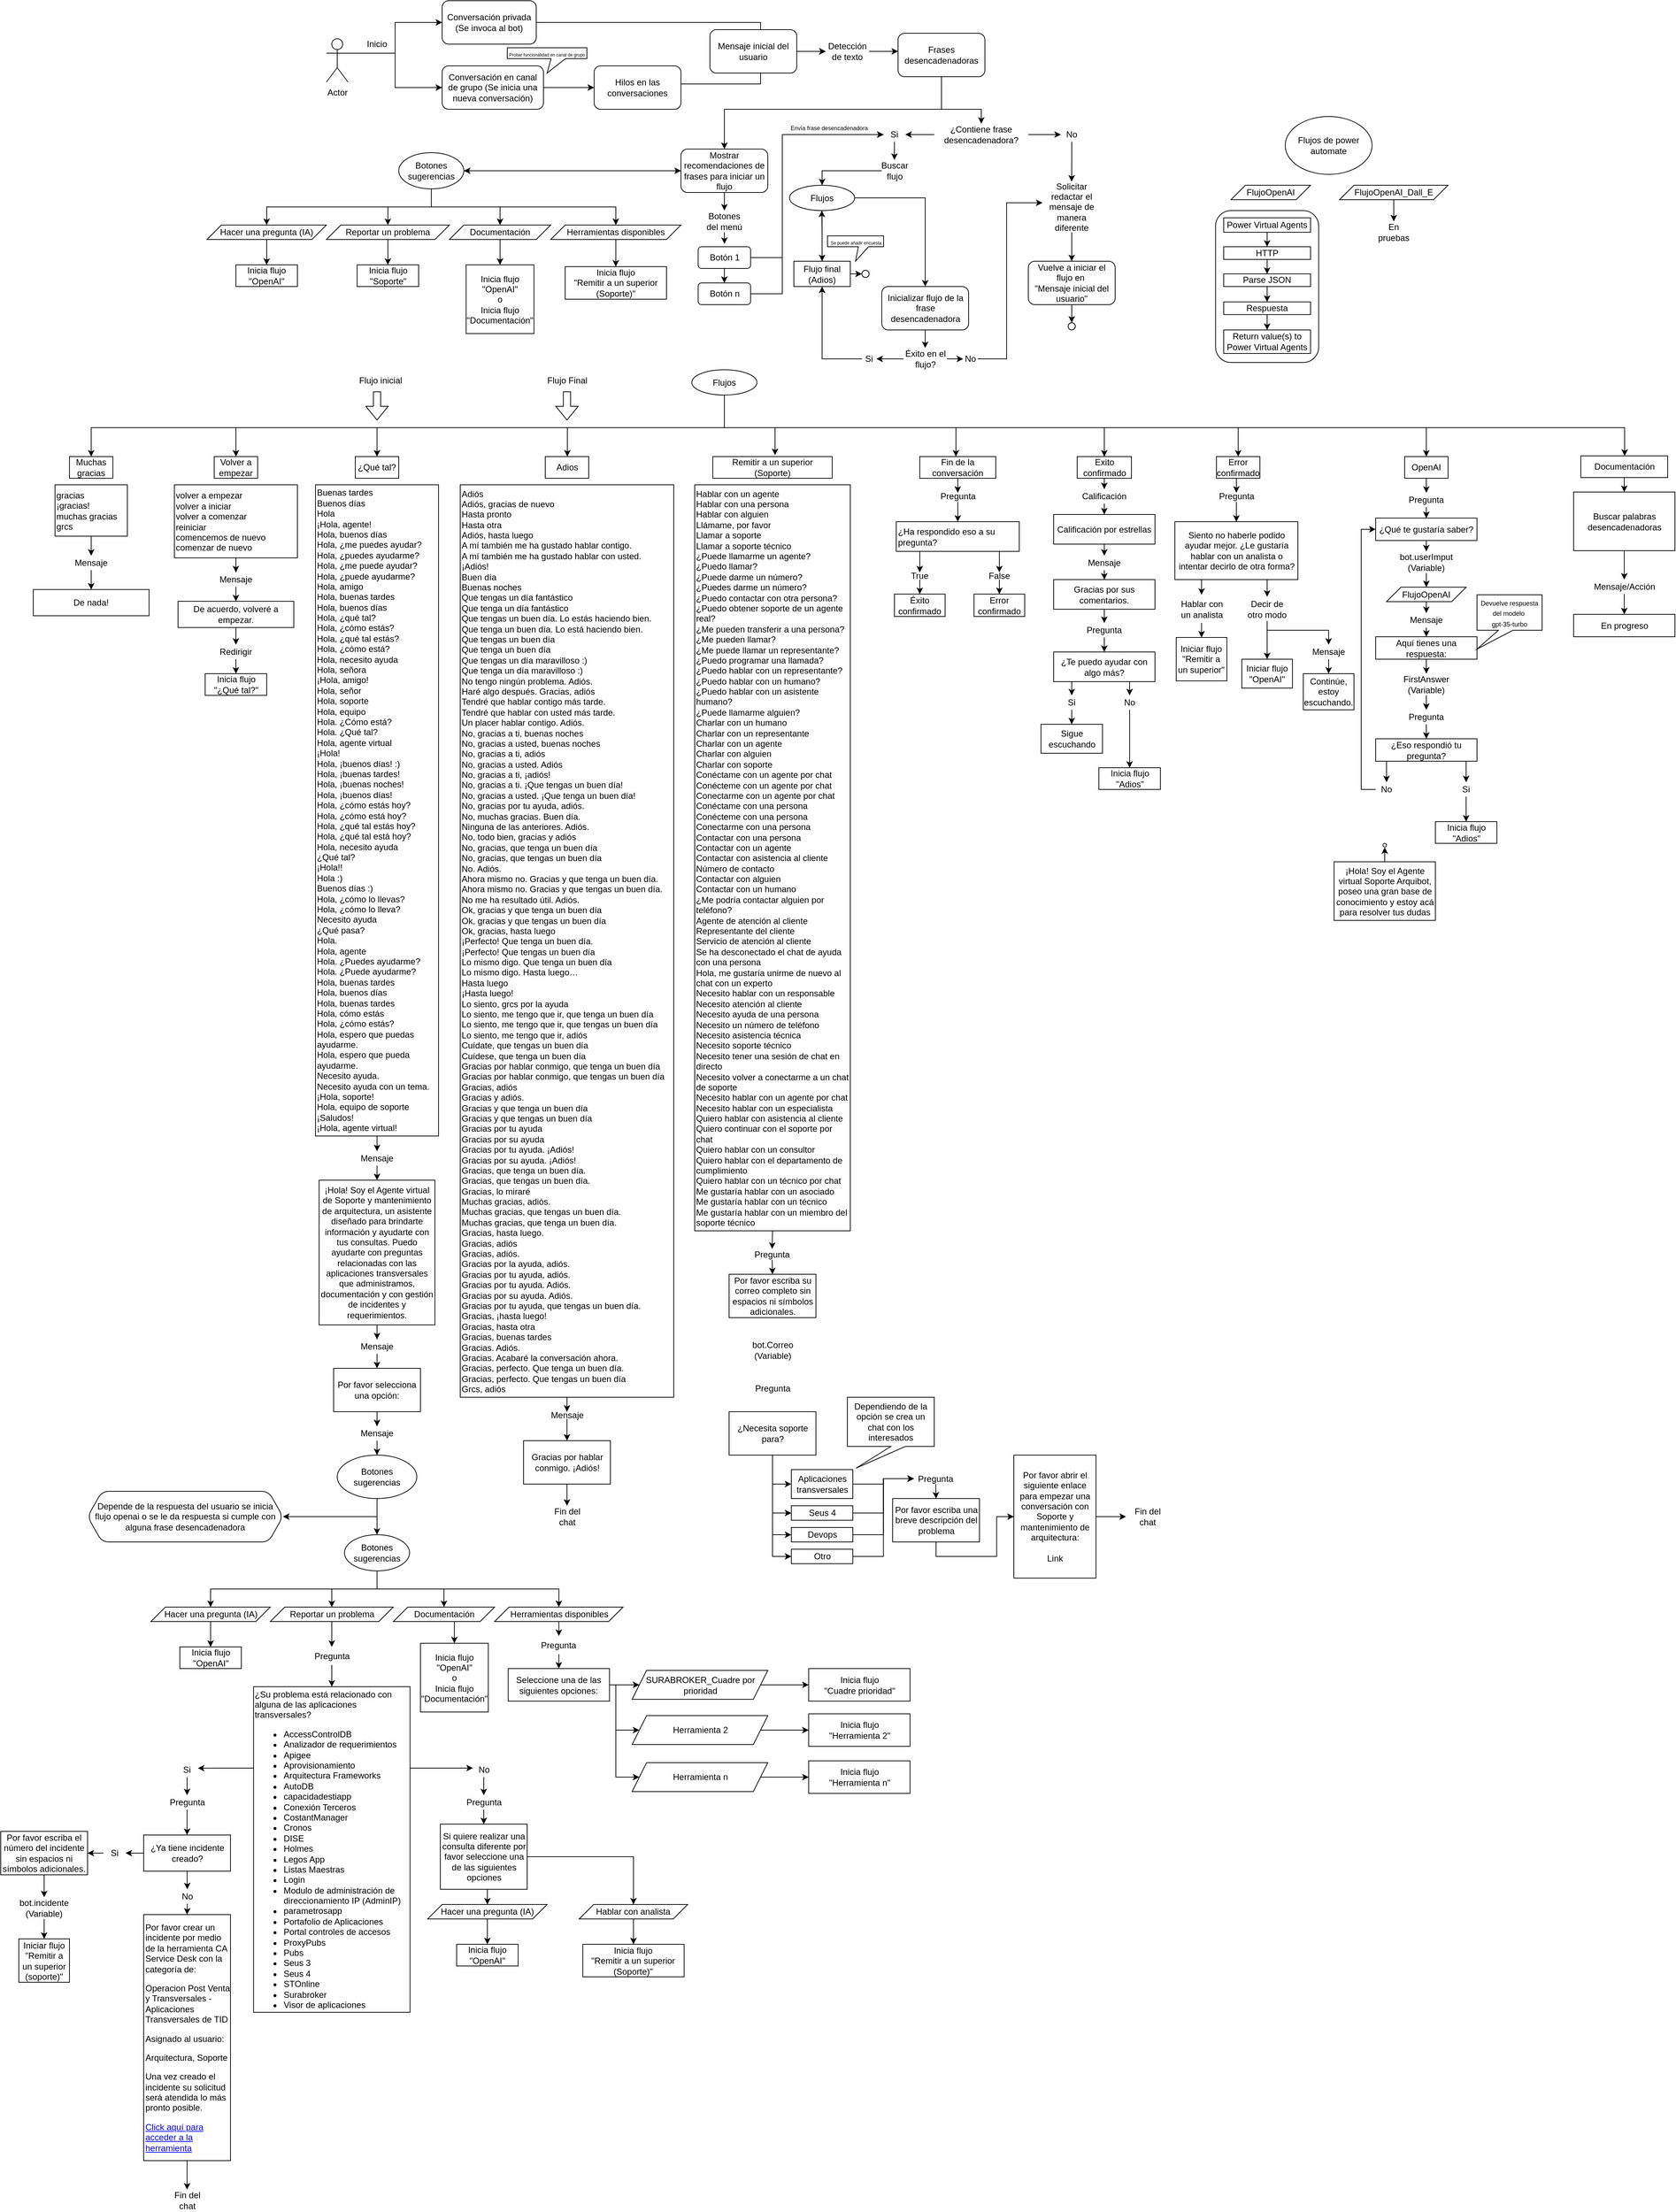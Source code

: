 <mxfile version="21.6.6" type="github">
  <diagram id="6a731a19-8d31-9384-78a2-239565b7b9f0" name="Page-1">
    <mxGraphModel dx="2892" dy="800" grid="1" gridSize="10" guides="1" tooltips="1" connect="1" arrows="1" fold="1" page="1" pageScale="1" pageWidth="1169" pageHeight="827" background="none" math="0" shadow="0">
      <root>
        <mxCell id="0" />
        <mxCell id="1" parent="0" />
        <mxCell id="6XLFOW6tzgMGZKUMcbwn-2158" value="" style="rounded=1;whiteSpace=wrap;html=1;" vertex="1" parent="1">
          <mxGeometry x="1258.75" y="330" width="142.5" height="210" as="geometry" />
        </mxCell>
        <mxCell id="6XLFOW6tzgMGZKUMcbwn-1805" style="edgeStyle=orthogonalEdgeStyle;rounded=0;orthogonalLoop=1;jettySize=auto;html=1;exitX=1;exitY=0.5;exitDx=0;exitDy=0;" edge="1" parent="1" source="6XLFOW6tzgMGZKUMcbwn-1785" target="6XLFOW6tzgMGZKUMcbwn-1804">
          <mxGeometry relative="1" as="geometry">
            <Array as="points">
              <mxPoint x="630" y="70" />
              <mxPoint x="630" y="110" />
            </Array>
          </mxGeometry>
        </mxCell>
        <mxCell id="6XLFOW6tzgMGZKUMcbwn-1785" value="Conversación privada (Se invoca al bot)" style="rounded=1;whiteSpace=wrap;html=1;" vertex="1" parent="1">
          <mxGeometry x="190" y="40" width="130" height="60" as="geometry" />
        </mxCell>
        <mxCell id="6XLFOW6tzgMGZKUMcbwn-1795" style="edgeStyle=orthogonalEdgeStyle;rounded=0;orthogonalLoop=1;jettySize=auto;html=1;exitX=1;exitY=0.5;exitDx=0;exitDy=0;entryX=0;entryY=0.5;entryDx=0;entryDy=0;" edge="1" parent="1" source="6XLFOW6tzgMGZKUMcbwn-1786" target="6XLFOW6tzgMGZKUMcbwn-1796">
          <mxGeometry relative="1" as="geometry">
            <mxPoint x="380" y="160" as="targetPoint" />
          </mxGeometry>
        </mxCell>
        <mxCell id="6XLFOW6tzgMGZKUMcbwn-1786" value="Conversación en canal de grupo (Se inicia una nueva conversación)" style="rounded=1;whiteSpace=wrap;html=1;" vertex="1" parent="1">
          <mxGeometry x="190" y="130" width="140" height="60" as="geometry" />
        </mxCell>
        <mxCell id="6XLFOW6tzgMGZKUMcbwn-1809" style="edgeStyle=orthogonalEdgeStyle;rounded=0;orthogonalLoop=1;jettySize=auto;html=1;exitX=1;exitY=0.333;exitDx=0;exitDy=0;exitPerimeter=0;entryX=0;entryY=0.5;entryDx=0;entryDy=0;" edge="1" parent="1" source="6XLFOW6tzgMGZKUMcbwn-1787" target="6XLFOW6tzgMGZKUMcbwn-1785">
          <mxGeometry relative="1" as="geometry" />
        </mxCell>
        <mxCell id="6XLFOW6tzgMGZKUMcbwn-1810" style="edgeStyle=orthogonalEdgeStyle;rounded=0;orthogonalLoop=1;jettySize=auto;html=1;exitX=1;exitY=0.333;exitDx=0;exitDy=0;exitPerimeter=0;entryX=0;entryY=0.5;entryDx=0;entryDy=0;" edge="1" parent="1" source="6XLFOW6tzgMGZKUMcbwn-1787" target="6XLFOW6tzgMGZKUMcbwn-1786">
          <mxGeometry relative="1" as="geometry" />
        </mxCell>
        <mxCell id="6XLFOW6tzgMGZKUMcbwn-1787" value="Actor" style="shape=umlActor;verticalLabelPosition=bottom;verticalAlign=top;html=1;outlineConnect=0;" vertex="1" parent="1">
          <mxGeometry x="30" y="92.5" width="30" height="60" as="geometry" />
        </mxCell>
        <mxCell id="6XLFOW6tzgMGZKUMcbwn-1806" style="edgeStyle=orthogonalEdgeStyle;rounded=0;orthogonalLoop=1;jettySize=auto;html=1;exitX=1;exitY=0.5;exitDx=0;exitDy=0;entryX=0;entryY=0.5;entryDx=0;entryDy=0;" edge="1" parent="1" source="6XLFOW6tzgMGZKUMcbwn-1796" target="6XLFOW6tzgMGZKUMcbwn-1804">
          <mxGeometry relative="1" as="geometry">
            <mxPoint x="705" y="110" as="targetPoint" />
            <mxPoint x="600" y="155" as="sourcePoint" />
            <Array as="points">
              <mxPoint x="520" y="155" />
              <mxPoint x="630" y="155" />
              <mxPoint x="630" y="110" />
            </Array>
          </mxGeometry>
        </mxCell>
        <mxCell id="6XLFOW6tzgMGZKUMcbwn-1796" value="Hilos en las conversaciones" style="rounded=1;whiteSpace=wrap;html=1;" vertex="1" parent="1">
          <mxGeometry x="400" y="130" width="120" height="60" as="geometry" />
        </mxCell>
        <mxCell id="6XLFOW6tzgMGZKUMcbwn-1832" style="edgeStyle=orthogonalEdgeStyle;rounded=0;orthogonalLoop=1;jettySize=auto;html=1;exitX=0.5;exitY=1;exitDx=0;exitDy=0;entryX=0.5;entryY=0;entryDx=0;entryDy=0;" edge="1" parent="1" source="6XLFOW6tzgMGZKUMcbwn-1797" target="6XLFOW6tzgMGZKUMcbwn-1802">
          <mxGeometry relative="1" as="geometry">
            <Array as="points">
              <mxPoint x="880" y="190" />
              <mxPoint x="580" y="190" />
            </Array>
          </mxGeometry>
        </mxCell>
        <mxCell id="6XLFOW6tzgMGZKUMcbwn-1833" style="edgeStyle=orthogonalEdgeStyle;rounded=0;orthogonalLoop=1;jettySize=auto;html=1;exitX=0.5;exitY=1;exitDx=0;exitDy=0;entryX=0.5;entryY=0;entryDx=0;entryDy=0;" edge="1" parent="1" source="6XLFOW6tzgMGZKUMcbwn-1797" target="6XLFOW6tzgMGZKUMcbwn-1824">
          <mxGeometry relative="1" as="geometry">
            <Array as="points">
              <mxPoint x="880" y="190" />
              <mxPoint x="935" y="190" />
            </Array>
          </mxGeometry>
        </mxCell>
        <mxCell id="6XLFOW6tzgMGZKUMcbwn-1797" value="Frases desencadenadoras" style="rounded=1;whiteSpace=wrap;html=1;" vertex="1" parent="1">
          <mxGeometry x="820" y="85" width="120" height="60" as="geometry" />
        </mxCell>
        <mxCell id="6XLFOW6tzgMGZKUMcbwn-1800" value="&lt;font style=&quot;font-size: 6px;&quot;&gt;Probar funcionalidad en canal de grupo&lt;/font&gt;" style="shape=callout;whiteSpace=wrap;html=1;perimeter=calloutPerimeter;size=20;position=0.55;" vertex="1" parent="1">
          <mxGeometry x="280" y="105" width="110" height="35" as="geometry" />
        </mxCell>
        <mxCell id="6XLFOW6tzgMGZKUMcbwn-1866" style="edgeStyle=orthogonalEdgeStyle;rounded=0;orthogonalLoop=1;jettySize=auto;html=1;exitX=0.5;exitY=1;exitDx=0;exitDy=0;entryX=0.5;entryY=0;entryDx=0;entryDy=0;" edge="1" parent="1" source="6XLFOW6tzgMGZKUMcbwn-1802" target="6XLFOW6tzgMGZKUMcbwn-1847">
          <mxGeometry relative="1" as="geometry" />
        </mxCell>
        <mxCell id="6XLFOW6tzgMGZKUMcbwn-2140" style="edgeStyle=orthogonalEdgeStyle;rounded=0;orthogonalLoop=1;jettySize=auto;html=1;exitX=0;exitY=0.5;exitDx=0;exitDy=0;entryX=1;entryY=0.5;entryDx=0;entryDy=0;" edge="1" parent="1" source="6XLFOW6tzgMGZKUMcbwn-1802" target="6XLFOW6tzgMGZKUMcbwn-1899">
          <mxGeometry relative="1" as="geometry" />
        </mxCell>
        <mxCell id="6XLFOW6tzgMGZKUMcbwn-1802" value="Mostrar recomendaciones de frases para iniciar un flujo" style="rounded=1;whiteSpace=wrap;html=1;" vertex="1" parent="1">
          <mxGeometry x="520" y="245" width="120" height="60" as="geometry" />
        </mxCell>
        <mxCell id="6XLFOW6tzgMGZKUMcbwn-1807" style="edgeStyle=orthogonalEdgeStyle;rounded=0;orthogonalLoop=1;jettySize=auto;html=1;exitX=1;exitY=0.5;exitDx=0;exitDy=0;entryX=0;entryY=0.417;entryDx=0;entryDy=0;entryPerimeter=0;" edge="1" parent="1" source="6XLFOW6tzgMGZKUMcbwn-1804" target="6XLFOW6tzgMGZKUMcbwn-1797">
          <mxGeometry relative="1" as="geometry">
            <mxPoint x="799" y="110" as="targetPoint" />
            <Array as="points" />
          </mxGeometry>
        </mxCell>
        <mxCell id="6XLFOW6tzgMGZKUMcbwn-1804" value="Detección de texto" style="text;html=1;strokeColor=none;fillColor=none;align=center;verticalAlign=middle;whiteSpace=wrap;rounded=0;" vertex="1" parent="1">
          <mxGeometry x="720" y="95" width="60" height="30" as="geometry" />
        </mxCell>
        <mxCell id="6XLFOW6tzgMGZKUMcbwn-1845" style="edgeStyle=orthogonalEdgeStyle;rounded=0;orthogonalLoop=1;jettySize=auto;html=1;exitX=0.5;exitY=1;exitDx=0;exitDy=0;entryX=0.5;entryY=0;entryDx=0;entryDy=0;" edge="1" parent="1" source="6XLFOW6tzgMGZKUMcbwn-1808" target="6XLFOW6tzgMGZKUMcbwn-1842">
          <mxGeometry relative="1" as="geometry" />
        </mxCell>
        <mxCell id="6XLFOW6tzgMGZKUMcbwn-1808" value="Vuelve a iniciar el flujo en&amp;nbsp;&lt;br&gt;&quot;Mensaje inicial del usuario&quot;" style="rounded=1;whiteSpace=wrap;html=1;" vertex="1" parent="1">
          <mxGeometry x="1000" y="400" width="120" height="60" as="geometry" />
        </mxCell>
        <mxCell id="6XLFOW6tzgMGZKUMcbwn-1811" value="Mensaje inicial del usuario" style="rounded=1;whiteSpace=wrap;html=1;" vertex="1" parent="1">
          <mxGeometry x="560" y="80" width="120" height="60" as="geometry" />
        </mxCell>
        <mxCell id="6XLFOW6tzgMGZKUMcbwn-1816" style="edgeStyle=orthogonalEdgeStyle;rounded=0;orthogonalLoop=1;jettySize=auto;html=1;entryX=0.5;entryY=0;entryDx=0;entryDy=0;" edge="1" parent="1" target="6XLFOW6tzgMGZKUMcbwn-1808">
          <mxGeometry relative="1" as="geometry">
            <mxPoint x="1060" y="360" as="sourcePoint" />
            <Array as="points">
              <mxPoint x="1060" y="380" />
              <mxPoint x="1060" y="380" />
            </Array>
          </mxGeometry>
        </mxCell>
        <mxCell id="6XLFOW6tzgMGZKUMcbwn-1814" value="Solicitar redactar el mensaje de manera diferente" style="text;html=1;strokeColor=none;fillColor=none;align=center;verticalAlign=middle;whiteSpace=wrap;rounded=0;" vertex="1" parent="1">
          <mxGeometry x="1020" y="300" width="80" height="50" as="geometry" />
        </mxCell>
        <mxCell id="6XLFOW6tzgMGZKUMcbwn-1836" style="edgeStyle=orthogonalEdgeStyle;rounded=0;orthogonalLoop=1;jettySize=auto;html=1;exitX=1;exitY=0.5;exitDx=0;exitDy=0;" edge="1" parent="1" source="6XLFOW6tzgMGZKUMcbwn-1824" target="6XLFOW6tzgMGZKUMcbwn-1830">
          <mxGeometry relative="1" as="geometry" />
        </mxCell>
        <mxCell id="6XLFOW6tzgMGZKUMcbwn-1838" style="edgeStyle=orthogonalEdgeStyle;rounded=0;orthogonalLoop=1;jettySize=auto;html=1;exitX=0;exitY=0.5;exitDx=0;exitDy=0;" edge="1" parent="1" source="6XLFOW6tzgMGZKUMcbwn-1824" target="6XLFOW6tzgMGZKUMcbwn-1825">
          <mxGeometry relative="1" as="geometry" />
        </mxCell>
        <mxCell id="6XLFOW6tzgMGZKUMcbwn-1824" value="¿Contiene frase desencadenadora?" style="text;html=1;strokeColor=none;fillColor=none;align=center;verticalAlign=middle;whiteSpace=wrap;rounded=0;" vertex="1" parent="1">
          <mxGeometry x="870" y="210" width="130" height="30" as="geometry" />
        </mxCell>
        <mxCell id="6XLFOW6tzgMGZKUMcbwn-1851" style="edgeStyle=orthogonalEdgeStyle;rounded=0;orthogonalLoop=1;jettySize=auto;html=1;exitX=0.5;exitY=1;exitDx=0;exitDy=0;" edge="1" parent="1" source="6XLFOW6tzgMGZKUMcbwn-1825" target="6XLFOW6tzgMGZKUMcbwn-1840">
          <mxGeometry relative="1" as="geometry" />
        </mxCell>
        <mxCell id="6XLFOW6tzgMGZKUMcbwn-1825" value="Si" style="text;html=1;strokeColor=none;fillColor=none;align=center;verticalAlign=middle;whiteSpace=wrap;rounded=0;" vertex="1" parent="1">
          <mxGeometry x="800" y="215" width="30" height="20" as="geometry" />
        </mxCell>
        <mxCell id="6XLFOW6tzgMGZKUMcbwn-1873" style="edgeStyle=orthogonalEdgeStyle;rounded=0;orthogonalLoop=1;jettySize=auto;html=1;exitX=0.5;exitY=1;exitDx=0;exitDy=0;entryX=0.5;entryY=0;entryDx=0;entryDy=0;" edge="1" parent="1" source="6XLFOW6tzgMGZKUMcbwn-1826" target="6XLFOW6tzgMGZKUMcbwn-1868">
          <mxGeometry relative="1" as="geometry" />
        </mxCell>
        <mxCell id="6XLFOW6tzgMGZKUMcbwn-1826" value="Inicializar flujo de la frase desencadenadora" style="rounded=1;whiteSpace=wrap;html=1;" vertex="1" parent="1">
          <mxGeometry x="797.5" y="435" width="120" height="60" as="geometry" />
        </mxCell>
        <mxCell id="6XLFOW6tzgMGZKUMcbwn-1835" style="edgeStyle=orthogonalEdgeStyle;rounded=0;orthogonalLoop=1;jettySize=auto;html=1;exitX=0.5;exitY=1;exitDx=0;exitDy=0;" edge="1" parent="1" source="6XLFOW6tzgMGZKUMcbwn-1830">
          <mxGeometry relative="1" as="geometry">
            <mxPoint x="1059.857" y="290" as="targetPoint" />
          </mxGeometry>
        </mxCell>
        <mxCell id="6XLFOW6tzgMGZKUMcbwn-1830" value="No" style="text;html=1;strokeColor=none;fillColor=none;align=center;verticalAlign=middle;whiteSpace=wrap;rounded=0;" vertex="1" parent="1">
          <mxGeometry x="1045" y="215" width="30" height="20" as="geometry" />
        </mxCell>
        <mxCell id="6XLFOW6tzgMGZKUMcbwn-1875" style="edgeStyle=orthogonalEdgeStyle;rounded=0;orthogonalLoop=1;jettySize=auto;html=1;exitX=0;exitY=0.5;exitDx=0;exitDy=0;entryX=0.5;entryY=0;entryDx=0;entryDy=0;" edge="1" parent="1" source="6XLFOW6tzgMGZKUMcbwn-1840" target="6XLFOW6tzgMGZKUMcbwn-1854">
          <mxGeometry relative="1" as="geometry" />
        </mxCell>
        <mxCell id="6XLFOW6tzgMGZKUMcbwn-1840" value="Buscar flujo" style="text;html=1;strokeColor=none;fillColor=none;align=center;verticalAlign=middle;whiteSpace=wrap;rounded=0;" vertex="1" parent="1">
          <mxGeometry x="797.5" y="260" width="35" height="30" as="geometry" />
        </mxCell>
        <mxCell id="6XLFOW6tzgMGZKUMcbwn-1842" value="" style="ellipse;whiteSpace=wrap;html=1;aspect=fixed;" vertex="1" parent="1">
          <mxGeometry x="1055" y="485" width="10" height="10" as="geometry" />
        </mxCell>
        <mxCell id="6XLFOW6tzgMGZKUMcbwn-1874" style="edgeStyle=orthogonalEdgeStyle;rounded=0;orthogonalLoop=1;jettySize=auto;html=1;exitX=0.5;exitY=1;exitDx=0;exitDy=0;entryX=0.5;entryY=0;entryDx=0;entryDy=0;" edge="1" parent="1" source="6XLFOW6tzgMGZKUMcbwn-1846" target="6XLFOW6tzgMGZKUMcbwn-1848">
          <mxGeometry relative="1" as="geometry" />
        </mxCell>
        <mxCell id="6XLFOW6tzgMGZKUMcbwn-1878" style="edgeStyle=orthogonalEdgeStyle;rounded=0;orthogonalLoop=1;jettySize=auto;html=1;exitX=1;exitY=0.5;exitDx=0;exitDy=0;entryX=0;entryY=0.5;entryDx=0;entryDy=0;" edge="1" parent="1" source="6XLFOW6tzgMGZKUMcbwn-1846" target="6XLFOW6tzgMGZKUMcbwn-1825">
          <mxGeometry relative="1" as="geometry">
            <mxPoint x="810" y="160" as="targetPoint" />
            <Array as="points">
              <mxPoint x="660" y="395" />
              <mxPoint x="660" y="225" />
            </Array>
          </mxGeometry>
        </mxCell>
        <mxCell id="6XLFOW6tzgMGZKUMcbwn-1846" value="Botón 1" style="rounded=1;whiteSpace=wrap;html=1;" vertex="1" parent="1">
          <mxGeometry x="543.75" y="380" width="72.5" height="30" as="geometry" />
        </mxCell>
        <mxCell id="6XLFOW6tzgMGZKUMcbwn-1867" style="edgeStyle=orthogonalEdgeStyle;rounded=0;orthogonalLoop=1;jettySize=auto;html=1;exitX=0.5;exitY=1;exitDx=0;exitDy=0;entryX=0.501;entryY=-0.131;entryDx=0;entryDy=0;entryPerimeter=0;" edge="1" parent="1" source="6XLFOW6tzgMGZKUMcbwn-1847" target="6XLFOW6tzgMGZKUMcbwn-1846">
          <mxGeometry relative="1" as="geometry" />
        </mxCell>
        <mxCell id="6XLFOW6tzgMGZKUMcbwn-1847" value="Botones del menú" style="text;html=1;strokeColor=none;fillColor=none;align=center;verticalAlign=middle;whiteSpace=wrap;rounded=0;" vertex="1" parent="1">
          <mxGeometry x="550" y="330" width="60" height="30" as="geometry" />
        </mxCell>
        <mxCell id="6XLFOW6tzgMGZKUMcbwn-1877" style="edgeStyle=orthogonalEdgeStyle;rounded=0;orthogonalLoop=1;jettySize=auto;html=1;exitX=1;exitY=0.5;exitDx=0;exitDy=0;entryX=0;entryY=0.5;entryDx=0;entryDy=0;" edge="1" parent="1" source="6XLFOW6tzgMGZKUMcbwn-1848" target="6XLFOW6tzgMGZKUMcbwn-1825">
          <mxGeometry relative="1" as="geometry">
            <mxPoint x="870" y="170" as="targetPoint" />
            <Array as="points">
              <mxPoint x="660" y="445" />
              <mxPoint x="660" y="225" />
            </Array>
          </mxGeometry>
        </mxCell>
        <mxCell id="6XLFOW6tzgMGZKUMcbwn-1848" value="Botón n" style="rounded=1;whiteSpace=wrap;html=1;" vertex="1" parent="1">
          <mxGeometry x="543.75" y="430" width="72.5" height="30" as="geometry" />
        </mxCell>
        <mxCell id="6XLFOW6tzgMGZKUMcbwn-1887" style="edgeStyle=orthogonalEdgeStyle;rounded=0;orthogonalLoop=1;jettySize=auto;html=1;exitX=0.5;exitY=1;exitDx=0;exitDy=0;entryX=0.5;entryY=0;entryDx=0;entryDy=0;" edge="1" parent="1" source="6XLFOW6tzgMGZKUMcbwn-1854" target="6XLFOW6tzgMGZKUMcbwn-1886">
          <mxGeometry relative="1" as="geometry" />
        </mxCell>
        <mxCell id="6XLFOW6tzgMGZKUMcbwn-1890" style="edgeStyle=orthogonalEdgeStyle;rounded=0;orthogonalLoop=1;jettySize=auto;html=1;exitX=1;exitY=0.5;exitDx=0;exitDy=0;entryX=0.5;entryY=0;entryDx=0;entryDy=0;" edge="1" parent="1" source="6XLFOW6tzgMGZKUMcbwn-1854" target="6XLFOW6tzgMGZKUMcbwn-1826">
          <mxGeometry relative="1" as="geometry" />
        </mxCell>
        <mxCell id="6XLFOW6tzgMGZKUMcbwn-1854" value="Flujos" style="ellipse;whiteSpace=wrap;html=1;" vertex="1" parent="1">
          <mxGeometry x="670" y="295" width="90" height="35" as="geometry" />
        </mxCell>
        <mxCell id="6XLFOW6tzgMGZKUMcbwn-1871" style="edgeStyle=orthogonalEdgeStyle;rounded=0;orthogonalLoop=1;jettySize=auto;html=1;exitX=1;exitY=0.5;exitDx=0;exitDy=0;entryX=0;entryY=0.5;entryDx=0;entryDy=0;" edge="1" parent="1" source="6XLFOW6tzgMGZKUMcbwn-1868" target="6XLFOW6tzgMGZKUMcbwn-1870">
          <mxGeometry relative="1" as="geometry">
            <mxPoint x="900" y="535" as="targetPoint" />
          </mxGeometry>
        </mxCell>
        <mxCell id="6XLFOW6tzgMGZKUMcbwn-1872" style="edgeStyle=orthogonalEdgeStyle;rounded=0;orthogonalLoop=1;jettySize=auto;html=1;exitX=0;exitY=0.5;exitDx=0;exitDy=0;" edge="1" parent="1" source="6XLFOW6tzgMGZKUMcbwn-1868" target="6XLFOW6tzgMGZKUMcbwn-1869">
          <mxGeometry relative="1" as="geometry" />
        </mxCell>
        <mxCell id="6XLFOW6tzgMGZKUMcbwn-1868" value="Éxito en el flujo?" style="text;html=1;strokeColor=none;fillColor=none;align=center;verticalAlign=middle;whiteSpace=wrap;rounded=0;" vertex="1" parent="1">
          <mxGeometry x="827.5" y="520" width="60" height="30" as="geometry" />
        </mxCell>
        <mxCell id="6XLFOW6tzgMGZKUMcbwn-1896" style="edgeStyle=orthogonalEdgeStyle;rounded=0;orthogonalLoop=1;jettySize=auto;html=1;exitX=0;exitY=0.5;exitDx=0;exitDy=0;entryX=0.5;entryY=1;entryDx=0;entryDy=0;" edge="1" parent="1" source="6XLFOW6tzgMGZKUMcbwn-1869" target="6XLFOW6tzgMGZKUMcbwn-1886">
          <mxGeometry relative="1" as="geometry" />
        </mxCell>
        <mxCell id="6XLFOW6tzgMGZKUMcbwn-1869" value="Si" style="text;html=1;strokeColor=none;fillColor=none;align=center;verticalAlign=middle;whiteSpace=wrap;rounded=0;" vertex="1" parent="1">
          <mxGeometry x="770" y="520" width="20" height="30" as="geometry" />
        </mxCell>
        <mxCell id="6XLFOW6tzgMGZKUMcbwn-1891" style="edgeStyle=orthogonalEdgeStyle;rounded=0;orthogonalLoop=1;jettySize=auto;html=1;entryX=-0.005;entryY=0.386;entryDx=0;entryDy=0;entryPerimeter=0;exitX=1;exitY=0.5;exitDx=0;exitDy=0;" edge="1" parent="1" source="6XLFOW6tzgMGZKUMcbwn-1870" target="6XLFOW6tzgMGZKUMcbwn-1814">
          <mxGeometry relative="1" as="geometry">
            <mxPoint x="920" y="380" as="targetPoint" />
            <mxPoint x="940" y="500" as="sourcePoint" />
            <Array as="points">
              <mxPoint x="970" y="535" />
              <mxPoint x="970" y="319" />
            </Array>
          </mxGeometry>
        </mxCell>
        <mxCell id="6XLFOW6tzgMGZKUMcbwn-1870" value="No" style="text;html=1;strokeColor=none;fillColor=none;align=center;verticalAlign=middle;whiteSpace=wrap;rounded=0;" vertex="1" parent="1">
          <mxGeometry x="910" y="520" width="20" height="30" as="geometry" />
        </mxCell>
        <mxCell id="6XLFOW6tzgMGZKUMcbwn-1879" value="&lt;font style=&quot;font-size: 8px;&quot;&gt;Envía frase desencadenadora&lt;/font&gt;" style="text;html=1;strokeColor=none;fillColor=none;align=center;verticalAlign=middle;whiteSpace=wrap;rounded=0;" vertex="1" parent="1">
          <mxGeometry x="630" y="200" width="190" height="30" as="geometry" />
        </mxCell>
        <mxCell id="6XLFOW6tzgMGZKUMcbwn-1888" style="edgeStyle=orthogonalEdgeStyle;rounded=0;orthogonalLoop=1;jettySize=auto;html=1;exitX=0.5;exitY=0;exitDx=0;exitDy=0;" edge="1" parent="1" source="6XLFOW6tzgMGZKUMcbwn-1886">
          <mxGeometry relative="1" as="geometry">
            <mxPoint x="714.667" y="330" as="targetPoint" />
          </mxGeometry>
        </mxCell>
        <mxCell id="6XLFOW6tzgMGZKUMcbwn-1893" style="edgeStyle=orthogonalEdgeStyle;rounded=0;orthogonalLoop=1;jettySize=auto;html=1;exitX=1;exitY=0.5;exitDx=0;exitDy=0;" edge="1" parent="1" source="6XLFOW6tzgMGZKUMcbwn-1886">
          <mxGeometry relative="1" as="geometry">
            <mxPoint x="770" y="417.276" as="targetPoint" />
          </mxGeometry>
        </mxCell>
        <mxCell id="6XLFOW6tzgMGZKUMcbwn-1886" value="Flujo final&lt;br&gt;(Adios)" style="rounded=0;whiteSpace=wrap;html=1;" vertex="1" parent="1">
          <mxGeometry x="676" y="400" width="78" height="35" as="geometry" />
        </mxCell>
        <mxCell id="6XLFOW6tzgMGZKUMcbwn-1889" value="" style="ellipse;whiteSpace=wrap;html=1;aspect=fixed;" vertex="1" parent="1">
          <mxGeometry x="770" y="412.5" width="10" height="10" as="geometry" />
        </mxCell>
        <mxCell id="6XLFOW6tzgMGZKUMcbwn-1895" value="Inicio" style="text;html=1;strokeColor=none;fillColor=none;align=center;verticalAlign=middle;whiteSpace=wrap;rounded=0;" vertex="1" parent="1">
          <mxGeometry x="70" y="85" width="60" height="30" as="geometry" />
        </mxCell>
        <mxCell id="6XLFOW6tzgMGZKUMcbwn-1966" style="edgeStyle=orthogonalEdgeStyle;rounded=0;orthogonalLoop=1;jettySize=auto;html=1;exitX=0.5;exitY=1;exitDx=0;exitDy=0;entryX=0.5;entryY=0;entryDx=0;entryDy=0;" edge="1" parent="1" source="6XLFOW6tzgMGZKUMcbwn-1898" target="6XLFOW6tzgMGZKUMcbwn-1900">
          <mxGeometry relative="1" as="geometry">
            <Array as="points">
              <mxPoint x="580" y="630" />
              <mxPoint x="100" y="630" />
            </Array>
          </mxGeometry>
        </mxCell>
        <mxCell id="6XLFOW6tzgMGZKUMcbwn-1967" style="edgeStyle=orthogonalEdgeStyle;rounded=0;orthogonalLoop=1;jettySize=auto;html=1;exitX=0.5;exitY=1;exitDx=0;exitDy=0;" edge="1" parent="1" source="6XLFOW6tzgMGZKUMcbwn-1898" target="6XLFOW6tzgMGZKUMcbwn-1911">
          <mxGeometry relative="1" as="geometry">
            <Array as="points">
              <mxPoint x="580" y="630" />
              <mxPoint x="363" y="630" />
            </Array>
          </mxGeometry>
        </mxCell>
        <mxCell id="6XLFOW6tzgMGZKUMcbwn-1968" style="edgeStyle=orthogonalEdgeStyle;rounded=0;orthogonalLoop=1;jettySize=auto;html=1;exitX=0.5;exitY=1;exitDx=0;exitDy=0;entryX=0.526;entryY=-0.066;entryDx=0;entryDy=0;entryPerimeter=0;" edge="1" parent="1" source="6XLFOW6tzgMGZKUMcbwn-1898" target="6XLFOW6tzgMGZKUMcbwn-1955">
          <mxGeometry relative="1" as="geometry">
            <Array as="points">
              <mxPoint x="580" y="630" />
              <mxPoint x="650" y="630" />
              <mxPoint x="650" y="668" />
            </Array>
          </mxGeometry>
        </mxCell>
        <mxCell id="6XLFOW6tzgMGZKUMcbwn-1969" style="edgeStyle=orthogonalEdgeStyle;rounded=0;orthogonalLoop=1;jettySize=auto;html=1;exitX=0.5;exitY=1;exitDx=0;exitDy=0;" edge="1" parent="1" source="6XLFOW6tzgMGZKUMcbwn-1898" target="6XLFOW6tzgMGZKUMcbwn-1934">
          <mxGeometry relative="1" as="geometry">
            <Array as="points">
              <mxPoint x="580" y="630" />
              <mxPoint x="900" y="630" />
            </Array>
          </mxGeometry>
        </mxCell>
        <mxCell id="6XLFOW6tzgMGZKUMcbwn-2018" style="edgeStyle=orthogonalEdgeStyle;rounded=0;orthogonalLoop=1;jettySize=auto;html=1;exitX=0.5;exitY=1;exitDx=0;exitDy=0;entryX=0.5;entryY=0;entryDx=0;entryDy=0;" edge="1" parent="1" source="6XLFOW6tzgMGZKUMcbwn-1898" target="6XLFOW6tzgMGZKUMcbwn-1996">
          <mxGeometry relative="1" as="geometry">
            <Array as="points">
              <mxPoint x="580" y="630" />
              <mxPoint x="1105" y="630" />
            </Array>
          </mxGeometry>
        </mxCell>
        <mxCell id="6XLFOW6tzgMGZKUMcbwn-2019" style="edgeStyle=orthogonalEdgeStyle;rounded=0;orthogonalLoop=1;jettySize=auto;html=1;exitX=0.5;exitY=1;exitDx=0;exitDy=0;entryX=0.5;entryY=0;entryDx=0;entryDy=0;" edge="1" parent="1" source="6XLFOW6tzgMGZKUMcbwn-1898" target="6XLFOW6tzgMGZKUMcbwn-1944">
          <mxGeometry relative="1" as="geometry">
            <Array as="points">
              <mxPoint x="580" y="630" />
              <mxPoint x="1290" y="630" />
            </Array>
          </mxGeometry>
        </mxCell>
        <mxCell id="6XLFOW6tzgMGZKUMcbwn-2053" style="edgeStyle=orthogonalEdgeStyle;rounded=0;orthogonalLoop=1;jettySize=auto;html=1;exitX=0.5;exitY=1;exitDx=0;exitDy=0;entryX=0.5;entryY=0;entryDx=0;entryDy=0;" edge="1" parent="1" source="6XLFOW6tzgMGZKUMcbwn-1898" target="6XLFOW6tzgMGZKUMcbwn-2052">
          <mxGeometry relative="1" as="geometry">
            <Array as="points">
              <mxPoint x="580" y="630" />
              <mxPoint x="1550" y="630" />
            </Array>
          </mxGeometry>
        </mxCell>
        <mxCell id="6XLFOW6tzgMGZKUMcbwn-2055" style="edgeStyle=orthogonalEdgeStyle;rounded=0;orthogonalLoop=1;jettySize=auto;html=1;exitX=0.5;exitY=1;exitDx=0;exitDy=0;entryX=0.5;entryY=0;entryDx=0;entryDy=0;" edge="1" parent="1" source="6XLFOW6tzgMGZKUMcbwn-1898" target="6XLFOW6tzgMGZKUMcbwn-2054">
          <mxGeometry relative="1" as="geometry">
            <Array as="points">
              <mxPoint x="580" y="630" />
              <mxPoint x="-95" y="630" />
            </Array>
          </mxGeometry>
        </mxCell>
        <mxCell id="6XLFOW6tzgMGZKUMcbwn-2138" style="edgeStyle=orthogonalEdgeStyle;rounded=0;orthogonalLoop=1;jettySize=auto;html=1;exitX=0.5;exitY=1;exitDx=0;exitDy=0;entryX=0.5;entryY=0;entryDx=0;entryDy=0;" edge="1" parent="1" source="6XLFOW6tzgMGZKUMcbwn-1898" target="6XLFOW6tzgMGZKUMcbwn-2098">
          <mxGeometry relative="1" as="geometry">
            <Array as="points">
              <mxPoint x="580" y="630" />
              <mxPoint x="1824" y="630" />
              <mxPoint x="1824" y="669" />
            </Array>
          </mxGeometry>
        </mxCell>
        <mxCell id="6XLFOW6tzgMGZKUMcbwn-2187" style="edgeStyle=orthogonalEdgeStyle;rounded=0;orthogonalLoop=1;jettySize=auto;html=1;exitX=0.5;exitY=1;exitDx=0;exitDy=0;entryX=0.5;entryY=0;entryDx=0;entryDy=0;" edge="1" parent="1" source="6XLFOW6tzgMGZKUMcbwn-1898" target="6XLFOW6tzgMGZKUMcbwn-2177">
          <mxGeometry relative="1" as="geometry">
            <Array as="points">
              <mxPoint x="580" y="630" />
              <mxPoint x="-295" y="630" />
            </Array>
          </mxGeometry>
        </mxCell>
        <mxCell id="6XLFOW6tzgMGZKUMcbwn-1898" value="Flujos" style="ellipse;whiteSpace=wrap;html=1;" vertex="1" parent="1">
          <mxGeometry x="535" y="550" width="90" height="35" as="geometry" />
        </mxCell>
        <mxCell id="6XLFOW6tzgMGZKUMcbwn-2139" style="edgeStyle=orthogonalEdgeStyle;rounded=0;orthogonalLoop=1;jettySize=auto;html=1;exitX=1;exitY=0.5;exitDx=0;exitDy=0;entryX=0;entryY=0.5;entryDx=0;entryDy=0;" edge="1" parent="1" source="6XLFOW6tzgMGZKUMcbwn-1899" target="6XLFOW6tzgMGZKUMcbwn-1802">
          <mxGeometry relative="1" as="geometry" />
        </mxCell>
        <mxCell id="6XLFOW6tzgMGZKUMcbwn-2173" style="edgeStyle=orthogonalEdgeStyle;rounded=0;orthogonalLoop=1;jettySize=auto;html=1;exitX=0.5;exitY=1;exitDx=0;exitDy=0;entryX=0.5;entryY=0;entryDx=0;entryDy=0;" edge="1" parent="1" source="6XLFOW6tzgMGZKUMcbwn-1899" target="6XLFOW6tzgMGZKUMcbwn-2095">
          <mxGeometry relative="1" as="geometry" />
        </mxCell>
        <mxCell id="6XLFOW6tzgMGZKUMcbwn-2174" style="edgeStyle=orthogonalEdgeStyle;rounded=0;orthogonalLoop=1;jettySize=auto;html=1;exitX=0.5;exitY=1;exitDx=0;exitDy=0;entryX=0.5;entryY=0;entryDx=0;entryDy=0;" edge="1" parent="1" source="6XLFOW6tzgMGZKUMcbwn-1899" target="6XLFOW6tzgMGZKUMcbwn-2094">
          <mxGeometry relative="1" as="geometry" />
        </mxCell>
        <mxCell id="6XLFOW6tzgMGZKUMcbwn-2175" style="edgeStyle=orthogonalEdgeStyle;rounded=0;orthogonalLoop=1;jettySize=auto;html=1;exitX=0.5;exitY=1;exitDx=0;exitDy=0;entryX=0.5;entryY=0;entryDx=0;entryDy=0;" edge="1" parent="1" source="6XLFOW6tzgMGZKUMcbwn-1899" target="6XLFOW6tzgMGZKUMcbwn-2096">
          <mxGeometry relative="1" as="geometry" />
        </mxCell>
        <mxCell id="6XLFOW6tzgMGZKUMcbwn-2176" style="edgeStyle=orthogonalEdgeStyle;rounded=0;orthogonalLoop=1;jettySize=auto;html=1;exitX=0.5;exitY=1;exitDx=0;exitDy=0;entryX=0.5;entryY=0;entryDx=0;entryDy=0;" edge="1" parent="1" source="6XLFOW6tzgMGZKUMcbwn-1899" target="6XLFOW6tzgMGZKUMcbwn-2091">
          <mxGeometry relative="1" as="geometry" />
        </mxCell>
        <mxCell id="6XLFOW6tzgMGZKUMcbwn-1899" value="Botones sugerencias" style="ellipse;whiteSpace=wrap;html=1;" vertex="1" parent="1">
          <mxGeometry x="130" y="250" width="90" height="50" as="geometry" />
        </mxCell>
        <mxCell id="6XLFOW6tzgMGZKUMcbwn-1900" value="¿Qué tal?" style="rounded=0;whiteSpace=wrap;html=1;" vertex="1" parent="1">
          <mxGeometry x="70" y="670" width="60" height="30" as="geometry" />
        </mxCell>
        <mxCell id="6XLFOW6tzgMGZKUMcbwn-1911" value="Adios" style="rounded=0;whiteSpace=wrap;html=1;" vertex="1" parent="1">
          <mxGeometry x="332.5" y="670" width="60" height="30" as="geometry" />
        </mxCell>
        <mxCell id="6XLFOW6tzgMGZKUMcbwn-1989" style="edgeStyle=orthogonalEdgeStyle;rounded=0;orthogonalLoop=1;jettySize=auto;html=1;exitX=0.5;exitY=1;exitDx=0;exitDy=0;" edge="1" parent="1" source="6XLFOW6tzgMGZKUMcbwn-1931" target="6XLFOW6tzgMGZKUMcbwn-1950">
          <mxGeometry relative="1" as="geometry" />
        </mxCell>
        <mxCell id="6XLFOW6tzgMGZKUMcbwn-1931" value="&lt;div&gt;Buenas tardes&lt;/div&gt;&lt;div&gt;Buenos días&lt;/div&gt;&lt;div&gt;Hola&lt;/div&gt;&lt;div&gt;¡Hola, agente!&lt;/div&gt;&lt;div&gt;Hola, buenos días&lt;/div&gt;&lt;div&gt;Hola, ¿me puedes ayudar?&lt;/div&gt;&lt;div&gt;Hola, ¿puedes ayudarme?&lt;/div&gt;&lt;div&gt;Hola, ¿me puede ayudar?&lt;/div&gt;&lt;div&gt;Hola, ¿puede ayudarme?&lt;/div&gt;&lt;div&gt;Hola, amigo&lt;/div&gt;&lt;div&gt;Hola, buenas tardes&lt;/div&gt;&lt;div&gt;Hola, buenos días&lt;/div&gt;&lt;div&gt;Hola, ¿qué tal?&lt;/div&gt;&lt;div&gt;Hola, ¿cómo estás?&lt;/div&gt;&lt;div&gt;Hola, ¿qué tal estás?&lt;/div&gt;&lt;div&gt;Hola, ¿cómo está?&lt;/div&gt;&lt;div&gt;Hola, necesito ayuda&lt;/div&gt;&lt;div&gt;Hola, señora&lt;/div&gt;&lt;div&gt;¡Hola, amigo!&lt;/div&gt;&lt;div&gt;Hola, señor&lt;/div&gt;&lt;div&gt;Hola, soporte&lt;/div&gt;&lt;div&gt;Hola, equipo&lt;/div&gt;&lt;div&gt;Hola. ¿Cómo está?&lt;/div&gt;&lt;div&gt;Hola. ¿Qué tal?&lt;/div&gt;&lt;div&gt;Hola, agente virtual&lt;/div&gt;&lt;div&gt;¡Hola!&lt;/div&gt;&lt;div&gt;Hola, ¡buenos días! :)&lt;/div&gt;&lt;div&gt;Hola, ¡buenas tardes!&lt;/div&gt;&lt;div&gt;Hola, ¡buenas noches!&lt;/div&gt;&lt;div&gt;Hola, ¡buenos días!&lt;/div&gt;&lt;div&gt;Hola, ¿cómo estás hoy?&lt;/div&gt;&lt;div&gt;Hola, ¿cómo está hoy?&lt;/div&gt;&lt;div&gt;Hola, ¿qué tal estás hoy?&lt;/div&gt;&lt;div&gt;Hola, ¿qué tal está hoy?&lt;/div&gt;&lt;div&gt;Hola, necesito ayuda&lt;/div&gt;&lt;div&gt;¿Qué tal?&lt;/div&gt;&lt;div&gt;¡Hola!!&lt;/div&gt;&lt;div&gt;Hola :)&lt;/div&gt;&lt;div&gt;Buenos días :)&lt;/div&gt;&lt;div&gt;Hola, ¿cómo lo llevas?&lt;/div&gt;&lt;div&gt;Hola, ¿cómo lo lleva?&lt;/div&gt;&lt;div&gt;Necesito ayuda&lt;/div&gt;&lt;div&gt;¿Qué pasa?&lt;/div&gt;&lt;div&gt;Hola.&lt;/div&gt;&lt;div&gt;Hola, agente&lt;/div&gt;&lt;div&gt;Hola. ¿Puedes ayudarme?&lt;/div&gt;&lt;div&gt;Hola. ¿Puede ayudarme?&lt;/div&gt;&lt;div&gt;Hola, buenas tardes&lt;/div&gt;&lt;div&gt;Hola, buenos días&lt;/div&gt;&lt;div&gt;Hola, buenas tardes&lt;/div&gt;&lt;div&gt;Hola, cómo estás&lt;/div&gt;&lt;div&gt;Hola, ¿cómo estás?&lt;/div&gt;&lt;div&gt;Hola, espero que puedas ayudarme.&lt;/div&gt;&lt;div&gt;Hola, espero que pueda ayudarme.&lt;/div&gt;&lt;div&gt;Necesito ayuda.&lt;/div&gt;&lt;div&gt;Necesito ayuda con un tema.&lt;/div&gt;&lt;div&gt;¡Hola, soporte!&lt;/div&gt;&lt;div&gt;Hola, equipo de soporte&lt;/div&gt;&lt;div&gt;¡Saludos!&lt;/div&gt;&lt;div&gt;¡Hola, agente virtual!&lt;/div&gt;" style="rounded=0;whiteSpace=wrap;html=1;align=left;" vertex="1" parent="1">
          <mxGeometry x="15" y="709" width="170" height="900" as="geometry" />
        </mxCell>
        <mxCell id="6XLFOW6tzgMGZKUMcbwn-1986" style="edgeStyle=orthogonalEdgeStyle;rounded=0;orthogonalLoop=1;jettySize=auto;html=1;exitX=0.5;exitY=1;exitDx=0;exitDy=0;" edge="1" parent="1" source="6XLFOW6tzgMGZKUMcbwn-1932" target="6XLFOW6tzgMGZKUMcbwn-1948">
          <mxGeometry relative="1" as="geometry" />
        </mxCell>
        <mxCell id="6XLFOW6tzgMGZKUMcbwn-1932" value="&lt;div&gt;Adiós&lt;/div&gt;&lt;div&gt;Adiós, gracias de nuevo&lt;/div&gt;&lt;div&gt;Hasta pronto&lt;/div&gt;&lt;div&gt;Hasta otra&lt;/div&gt;&lt;div&gt;Adiós, hasta luego&lt;/div&gt;&lt;div&gt;A mí también me ha gustado hablar contigo.&lt;/div&gt;&lt;div&gt;A mí también me ha gustado hablar con usted.&lt;/div&gt;&lt;div&gt;¡Adiós!&lt;/div&gt;&lt;div&gt;Buen día&lt;/div&gt;&lt;div&gt;Buenas noches&lt;/div&gt;&lt;div&gt;Que tengas un día fantástico&lt;/div&gt;&lt;div&gt;Que tenga un día fantástico&lt;/div&gt;&lt;div&gt;Que tengas un buen día. Lo estás haciendo bien.&lt;/div&gt;&lt;div&gt;Que tenga un buen día. Lo está haciendo bien.&lt;/div&gt;&lt;div&gt;Que tengas un buen día&lt;/div&gt;&lt;div&gt;Que tenga un buen día&lt;/div&gt;&lt;div&gt;Que tengas un día maravilloso :)&lt;/div&gt;&lt;div&gt;Que tenga un día maravilloso :)&lt;/div&gt;&lt;div&gt;No tengo ningún problema. Adiós.&lt;/div&gt;&lt;div&gt;Haré algo después. Gracias, adiós&lt;/div&gt;&lt;div&gt;Tendré que hablar contigo más tarde.&lt;/div&gt;&lt;div&gt;Tendré que hablar con usted más tarde.&lt;/div&gt;&lt;div&gt;Un placer hablar contigo. Adiós.&lt;/div&gt;&lt;div&gt;No, gracias a ti, buenas noches&lt;/div&gt;&lt;div&gt;No, gracias a usted, buenas noches&lt;/div&gt;&lt;div&gt;No, gracias a ti, adiós&lt;/div&gt;&lt;div&gt;No, gracias a usted. Adiós&lt;/div&gt;&lt;div&gt;No, gracias a ti, ¡adiós!&lt;/div&gt;&lt;div&gt;No, gracias a ti. ¡Que tengas un buen día!&lt;/div&gt;&lt;div&gt;No, gracias a usted. ¡Que tenga un buen día!&lt;/div&gt;&lt;div&gt;No, gracias por tu ayuda, adiós.&lt;/div&gt;&lt;div&gt;No, muchas gracias. Buen día.&lt;/div&gt;&lt;div&gt;Ninguna de las anteriores. Adiós.&lt;/div&gt;&lt;div&gt;No, todo bien, gracias y adiós&lt;/div&gt;&lt;div&gt;No, gracias, que tenga un buen día&lt;/div&gt;&lt;div&gt;No, gracias, que tengas un buen día&lt;/div&gt;&lt;div&gt;No. Adiós.&lt;/div&gt;&lt;div&gt;Ahora mismo no. Gracias y que tenga un buen día.&lt;/div&gt;&lt;div&gt;Ahora mismo no. Gracias y que tengas un buen día.&lt;/div&gt;&lt;div&gt;No me ha resultado útil. Adiós.&lt;/div&gt;&lt;div&gt;Ok, gracias y que tenga un buen día&lt;/div&gt;&lt;div&gt;Ok, gracias y que tengas un buen día&lt;/div&gt;&lt;div&gt;Ok, gracias, hasta luego&lt;/div&gt;&lt;div&gt;¡Perfecto! Que tenga un buen día.&lt;/div&gt;&lt;div&gt;¡Perfecto! Que tengas un buen día&lt;/div&gt;&lt;div&gt;Lo mismo digo. Que tenga un buen día&lt;/div&gt;&lt;div&gt;Lo mismo digo. Hasta luego…&lt;/div&gt;&lt;div&gt;Hasta luego&lt;/div&gt;&lt;div&gt;¡Hasta luego!&lt;/div&gt;&lt;div&gt;Lo siento, grcs por la ayuda&lt;/div&gt;&lt;div&gt;Lo siento, me tengo que ir, que tenga un buen día&lt;/div&gt;&lt;div&gt;Lo siento, me tengo que ir, que tengas un buen día&lt;/div&gt;&lt;div&gt;Lo siento, me tengo que ir, adiós&lt;/div&gt;&lt;div&gt;Cuídate, que tengas un buen día&lt;/div&gt;&lt;div&gt;Cuídese, que tenga un buen día&lt;/div&gt;&lt;div&gt;Gracias por hablar conmigo, que tenga un buen día&lt;/div&gt;&lt;div&gt;Gracias por hablar conmigo, que tengas un buen día&lt;/div&gt;&lt;div&gt;Gracias, adiós&lt;/div&gt;&lt;div&gt;Gracias y adiós.&lt;/div&gt;&lt;div&gt;Gracias y que tenga un buen día&lt;/div&gt;&lt;div&gt;Gracias y que tengas un buen día&lt;/div&gt;&lt;div&gt;Gracias por tu ayuda&lt;/div&gt;&lt;div&gt;Gracias por su ayuda&lt;/div&gt;&lt;div&gt;Gracias por tu ayuda. ¡Adiós!&lt;/div&gt;&lt;div&gt;Gracias por su ayuda. ¡Adiós!&lt;/div&gt;&lt;div&gt;Gracias, que tenga un buen día.&lt;/div&gt;&lt;div&gt;Gracias, que tengas un buen día.&lt;/div&gt;&lt;div&gt;Gracias, lo miraré&lt;/div&gt;&lt;div&gt;Muchas gracias, adiós.&lt;/div&gt;&lt;div&gt;Muchas gracias, que tengas un buen día.&lt;/div&gt;&lt;div&gt;Muchas gracias, que tenga un buen día.&lt;/div&gt;&lt;div&gt;Gracias, hasta luego.&lt;/div&gt;&lt;div&gt;Gracias, adiós&lt;/div&gt;&lt;div&gt;Gracias, adiós.&lt;/div&gt;&lt;div&gt;Gracias por la ayuda, adiós.&lt;/div&gt;&lt;div&gt;Gracias por tu ayuda, adiós.&lt;/div&gt;&lt;div&gt;Gracias por tu ayuda. Adiós.&lt;/div&gt;&lt;div&gt;Gracias por su ayuda. Adiós.&lt;/div&gt;&lt;div&gt;Gracias por tu ayuda, que tengas un buen día.&lt;/div&gt;&lt;div&gt;Gracias, ¡hasta luego!&lt;/div&gt;&lt;div&gt;Gracias, hasta otra&lt;/div&gt;&lt;div&gt;Gracias, buenas tardes&lt;/div&gt;&lt;div&gt;Gracias. Adiós.&lt;/div&gt;&lt;div&gt;Gracias. Acabaré la conversación ahora.&lt;/div&gt;&lt;div&gt;Gracias, perfecto. Que tenga un buen día.&lt;/div&gt;&lt;div&gt;Gracias, perfecto. Que tengas un buen día&lt;/div&gt;&lt;div&gt;Grcs, adiós&lt;/div&gt;" style="rounded=0;whiteSpace=wrap;html=1;align=left;" vertex="1" parent="1">
          <mxGeometry x="215" y="709" width="295" height="1261" as="geometry" />
        </mxCell>
        <mxCell id="6XLFOW6tzgMGZKUMcbwn-1975" style="edgeStyle=orthogonalEdgeStyle;rounded=0;orthogonalLoop=1;jettySize=auto;html=1;exitX=0.5;exitY=1;exitDx=0;exitDy=0;entryX=0.5;entryY=0;entryDx=0;entryDy=0;" edge="1" parent="1" source="6XLFOW6tzgMGZKUMcbwn-1934" target="6XLFOW6tzgMGZKUMcbwn-1970">
          <mxGeometry relative="1" as="geometry" />
        </mxCell>
        <mxCell id="6XLFOW6tzgMGZKUMcbwn-1934" value="Fin de la conversación" style="rounded=0;whiteSpace=wrap;html=1;" vertex="1" parent="1">
          <mxGeometry x="850" y="670" width="105" height="30" as="geometry" />
        </mxCell>
        <mxCell id="6XLFOW6tzgMGZKUMcbwn-2013" style="edgeStyle=orthogonalEdgeStyle;rounded=0;orthogonalLoop=1;jettySize=auto;html=1;exitX=0.5;exitY=1;exitDx=0;exitDy=0;entryX=0.5;entryY=0;entryDx=0;entryDy=0;" edge="1" parent="1" source="6XLFOW6tzgMGZKUMcbwn-1937" target="6XLFOW6tzgMGZKUMcbwn-1999">
          <mxGeometry relative="1" as="geometry" />
        </mxCell>
        <mxCell id="6XLFOW6tzgMGZKUMcbwn-1937" value="Calificación por estrellas" style="rounded=0;whiteSpace=wrap;html=1;align=center;" vertex="1" parent="1">
          <mxGeometry x="1035" y="750" width="140" height="41" as="geometry" />
        </mxCell>
        <mxCell id="6XLFOW6tzgMGZKUMcbwn-1981" style="edgeStyle=orthogonalEdgeStyle;rounded=0;orthogonalLoop=1;jettySize=auto;html=1;exitX=0.5;exitY=1;exitDx=0;exitDy=0;entryX=0.5;entryY=0;entryDx=0;entryDy=0;" edge="1" parent="1" source="6XLFOW6tzgMGZKUMcbwn-1938" target="6XLFOW6tzgMGZKUMcbwn-1957">
          <mxGeometry relative="1" as="geometry" />
        </mxCell>
        <mxCell id="6XLFOW6tzgMGZKUMcbwn-1938" value="&lt;div&gt;Hablar con un agente&lt;/div&gt;&lt;div&gt;Hablar con una persona&lt;/div&gt;&lt;div&gt;Hablar con alguien&lt;/div&gt;&lt;div&gt;Llámame, por favor&lt;/div&gt;&lt;div&gt;Llamar a soporte&lt;/div&gt;&lt;div&gt;Llamar a soporte técnico&lt;/div&gt;&lt;div&gt;¿Puede llamarme un agente?&lt;/div&gt;&lt;div&gt;¿Puedo llamar?&lt;/div&gt;&lt;div&gt;¿Puede darme un número?&lt;/div&gt;&lt;div&gt;¿Puedes darme un número?&lt;/div&gt;&lt;div&gt;¿Puedo contactar con otra persona?&lt;/div&gt;&lt;div&gt;¿Puedo obtener soporte de un agente real?&lt;/div&gt;&lt;div&gt;¿Me pueden transferir a una persona?&lt;/div&gt;&lt;div&gt;¿Me pueden llamar?&lt;/div&gt;&lt;div&gt;¿Me puede llamar un representante?&lt;/div&gt;&lt;div&gt;¿Puedo programar una llamada?&lt;/div&gt;&lt;div&gt;¿Puedo hablar con un representante?&lt;/div&gt;&lt;div&gt;¿Puedo hablar con un humano?&lt;/div&gt;&lt;div&gt;¿Puedo hablar con un asistente humano?&lt;/div&gt;&lt;div&gt;¿Puede llamarme alguien?&lt;/div&gt;&lt;div&gt;Charlar con un humano&lt;/div&gt;&lt;div&gt;Charlar con un representante&lt;/div&gt;&lt;div&gt;Charlar con un agente&lt;/div&gt;&lt;div&gt;Charlar con alguien&lt;/div&gt;&lt;div&gt;Charlar con soporte&lt;/div&gt;&lt;div&gt;Conéctame con un agente por chat&lt;/div&gt;&lt;div&gt;Conécteme con un agente por chat&lt;/div&gt;&lt;div&gt;Conectarme con un agente por chat&lt;/div&gt;&lt;div&gt;Conéctame con una persona&lt;/div&gt;&lt;div&gt;Conécteme con una persona&lt;/div&gt;&lt;div&gt;Conectarme con una persona&lt;/div&gt;&lt;div&gt;Contactar con una persona&lt;/div&gt;&lt;div&gt;Contactar con un agente&lt;/div&gt;&lt;div&gt;Contactar con asistencia al cliente&lt;/div&gt;&lt;div&gt;Número de contacto&lt;/div&gt;&lt;div&gt;Contactar con alguien&lt;/div&gt;&lt;div&gt;Contactar con un humano&lt;/div&gt;&lt;div&gt;¿Me podría contactar alguien por teléfono?&lt;/div&gt;&lt;div&gt;Agente de atención al cliente&lt;/div&gt;&lt;div&gt;Representante del cliente&lt;/div&gt;&lt;div&gt;Servicio de atención al cliente&lt;/div&gt;&lt;div&gt;Se ha desconectado el chat de ayuda con una persona&lt;/div&gt;&lt;div&gt;Hola, me gustaría unirme de nuevo al chat con un experto&lt;/div&gt;&lt;div&gt;Necesito hablar con un responsable&lt;/div&gt;&lt;div&gt;Necesito atención al cliente&lt;/div&gt;&lt;div&gt;Necesito ayuda de una persona&lt;/div&gt;&lt;div&gt;Necesito un número de teléfono&lt;/div&gt;&lt;div&gt;Necesito asistencia técnica&lt;/div&gt;&lt;div&gt;Necesito soporte técnico&lt;/div&gt;&lt;div&gt;Necesito tener una sesión de chat en directo&lt;/div&gt;&lt;div&gt;Necesito volver a conectarme a un chat de soporte&lt;/div&gt;&lt;div&gt;Necesito hablar con un agente por chat&lt;/div&gt;&lt;div&gt;Necesito hablar con un especialista&lt;/div&gt;&lt;div&gt;Quiero hablar con asistencia al cliente&lt;/div&gt;&lt;div&gt;Quiero continuar con el soporte por chat&lt;/div&gt;&lt;div&gt;Quiero hablar con un consultor&lt;/div&gt;&lt;div&gt;Quiero hablar con el departamento de cumplimiento&lt;/div&gt;&lt;div&gt;Quiero hablar con un técnico por chat&lt;/div&gt;&lt;div&gt;Me gustaría hablar con un asociado&lt;/div&gt;&lt;div&gt;Me gustaría hablar con un técnico&lt;/div&gt;&lt;div&gt;Me gustaría hablar con un miembro del soporte técnico&lt;/div&gt;" style="rounded=0;whiteSpace=wrap;html=1;align=left;" vertex="1" parent="1">
          <mxGeometry x="539" y="709" width="215" height="1031" as="geometry" />
        </mxCell>
        <mxCell id="6XLFOW6tzgMGZKUMcbwn-1977" style="edgeStyle=orthogonalEdgeStyle;rounded=0;orthogonalLoop=1;jettySize=auto;html=1;exitX=0.25;exitY=1;exitDx=0;exitDy=0;entryX=0.5;entryY=0;entryDx=0;entryDy=0;" edge="1" parent="1" source="6XLFOW6tzgMGZKUMcbwn-1939" target="6XLFOW6tzgMGZKUMcbwn-1971">
          <mxGeometry relative="1" as="geometry" />
        </mxCell>
        <mxCell id="6XLFOW6tzgMGZKUMcbwn-1978" style="edgeStyle=orthogonalEdgeStyle;rounded=0;orthogonalLoop=1;jettySize=auto;html=1;exitX=0.75;exitY=1;exitDx=0;exitDy=0;entryX=0.5;entryY=0;entryDx=0;entryDy=0;" edge="1" parent="1" source="6XLFOW6tzgMGZKUMcbwn-1939" target="6XLFOW6tzgMGZKUMcbwn-1972">
          <mxGeometry relative="1" as="geometry" />
        </mxCell>
        <mxCell id="6XLFOW6tzgMGZKUMcbwn-1939" value="¿Ha respondido eso a su pregunta?" style="rounded=0;whiteSpace=wrap;html=1;align=left;" vertex="1" parent="1">
          <mxGeometry x="817.5" y="760" width="170" height="41" as="geometry" />
        </mxCell>
        <mxCell id="6XLFOW6tzgMGZKUMcbwn-2035" style="edgeStyle=orthogonalEdgeStyle;rounded=0;orthogonalLoop=1;jettySize=auto;html=1;exitX=0.5;exitY=1;exitDx=0;exitDy=0;entryX=0.5;entryY=0;entryDx=0;entryDy=0;" edge="1" parent="1" source="6XLFOW6tzgMGZKUMcbwn-1944" target="6XLFOW6tzgMGZKUMcbwn-2024">
          <mxGeometry relative="1" as="geometry" />
        </mxCell>
        <mxCell id="6XLFOW6tzgMGZKUMcbwn-1944" value="Error confirmado" style="rounded=0;whiteSpace=wrap;html=1;" vertex="1" parent="1">
          <mxGeometry x="1260" y="670" width="60" height="30" as="geometry" />
        </mxCell>
        <mxCell id="6XLFOW6tzgMGZKUMcbwn-1988" style="edgeStyle=orthogonalEdgeStyle;rounded=0;orthogonalLoop=1;jettySize=auto;html=1;exitX=0.5;exitY=1;exitDx=0;exitDy=0;entryX=0.5;entryY=0;entryDx=0;entryDy=0;" edge="1" parent="1" source="6XLFOW6tzgMGZKUMcbwn-1947" target="6XLFOW6tzgMGZKUMcbwn-1964">
          <mxGeometry relative="1" as="geometry" />
        </mxCell>
        <mxCell id="6XLFOW6tzgMGZKUMcbwn-1947" value="Gracias por hablar conmigo. ¡Adiós!" style="rounded=0;whiteSpace=wrap;html=1;" vertex="1" parent="1">
          <mxGeometry x="302.5" y="2030" width="120" height="60" as="geometry" />
        </mxCell>
        <mxCell id="6XLFOW6tzgMGZKUMcbwn-1987" style="edgeStyle=orthogonalEdgeStyle;rounded=0;orthogonalLoop=1;jettySize=auto;html=1;exitX=0.5;exitY=1;exitDx=0;exitDy=0;entryX=0.5;entryY=0;entryDx=0;entryDy=0;" edge="1" parent="1" source="6XLFOW6tzgMGZKUMcbwn-1948" target="6XLFOW6tzgMGZKUMcbwn-1947">
          <mxGeometry relative="1" as="geometry" />
        </mxCell>
        <mxCell id="6XLFOW6tzgMGZKUMcbwn-1948" value="Mensaje" style="text;html=1;strokeColor=none;fillColor=none;align=center;verticalAlign=middle;whiteSpace=wrap;rounded=0;" vertex="1" parent="1">
          <mxGeometry x="332.5" y="1990" width="60" height="10" as="geometry" />
        </mxCell>
        <mxCell id="6XLFOW6tzgMGZKUMcbwn-1991" style="edgeStyle=orthogonalEdgeStyle;rounded=0;orthogonalLoop=1;jettySize=auto;html=1;exitX=0.5;exitY=1;exitDx=0;exitDy=0;" edge="1" parent="1" source="6XLFOW6tzgMGZKUMcbwn-1949" target="6XLFOW6tzgMGZKUMcbwn-1952">
          <mxGeometry relative="1" as="geometry" />
        </mxCell>
        <mxCell id="6XLFOW6tzgMGZKUMcbwn-1949" value="¡Hola! Soy el Agente virtual de Soporte y mantenimiento de arquitectura, un asistente diseñado para brindarte información y ayudarte con tus consultas. Puedo ayudarte con preguntas relacionadas con las aplicaciones transversales que administramos, documentación y con gestión de incidentes y requerimientos." style="rounded=0;whiteSpace=wrap;html=1;" vertex="1" parent="1">
          <mxGeometry x="20" y="1670" width="160" height="200" as="geometry" />
        </mxCell>
        <mxCell id="6XLFOW6tzgMGZKUMcbwn-1990" style="edgeStyle=orthogonalEdgeStyle;rounded=0;orthogonalLoop=1;jettySize=auto;html=1;exitX=0.5;exitY=1;exitDx=0;exitDy=0;entryX=0.5;entryY=0;entryDx=0;entryDy=0;" edge="1" parent="1" source="6XLFOW6tzgMGZKUMcbwn-1950" target="6XLFOW6tzgMGZKUMcbwn-1949">
          <mxGeometry relative="1" as="geometry" />
        </mxCell>
        <mxCell id="6XLFOW6tzgMGZKUMcbwn-1950" value="Mensaje" style="text;html=1;strokeColor=none;fillColor=none;align=center;verticalAlign=middle;whiteSpace=wrap;rounded=0;" vertex="1" parent="1">
          <mxGeometry x="70" y="1630" width="60" height="20" as="geometry" />
        </mxCell>
        <mxCell id="6XLFOW6tzgMGZKUMcbwn-1993" style="edgeStyle=orthogonalEdgeStyle;rounded=0;orthogonalLoop=1;jettySize=auto;html=1;exitX=0.5;exitY=1;exitDx=0;exitDy=0;" edge="1" parent="1" source="6XLFOW6tzgMGZKUMcbwn-1951" target="6XLFOW6tzgMGZKUMcbwn-1954">
          <mxGeometry relative="1" as="geometry" />
        </mxCell>
        <mxCell id="6XLFOW6tzgMGZKUMcbwn-1951" value="Por favor selecciona una opción:" style="rounded=0;whiteSpace=wrap;html=1;" vertex="1" parent="1">
          <mxGeometry x="40" y="1930" width="120" height="60" as="geometry" />
        </mxCell>
        <mxCell id="6XLFOW6tzgMGZKUMcbwn-1992" style="edgeStyle=orthogonalEdgeStyle;rounded=0;orthogonalLoop=1;jettySize=auto;html=1;exitX=0.5;exitY=1;exitDx=0;exitDy=0;entryX=0.5;entryY=0;entryDx=0;entryDy=0;" edge="1" parent="1" source="6XLFOW6tzgMGZKUMcbwn-1952" target="6XLFOW6tzgMGZKUMcbwn-1951">
          <mxGeometry relative="1" as="geometry" />
        </mxCell>
        <mxCell id="6XLFOW6tzgMGZKUMcbwn-1952" value="Mensaje" style="text;html=1;strokeColor=none;fillColor=none;align=center;verticalAlign=middle;whiteSpace=wrap;rounded=0;" vertex="1" parent="1">
          <mxGeometry x="70" y="1890" width="60" height="20" as="geometry" />
        </mxCell>
        <mxCell id="6XLFOW6tzgMGZKUMcbwn-2205" style="edgeStyle=orthogonalEdgeStyle;rounded=0;orthogonalLoop=1;jettySize=auto;html=1;exitX=0.5;exitY=1;exitDx=0;exitDy=0;entryX=1;entryY=0.5;entryDx=0;entryDy=0;" edge="1" parent="1" source="6XLFOW6tzgMGZKUMcbwn-1953" target="6XLFOW6tzgMGZKUMcbwn-2136">
          <mxGeometry relative="1" as="geometry" />
        </mxCell>
        <mxCell id="6XLFOW6tzgMGZKUMcbwn-2206" style="edgeStyle=orthogonalEdgeStyle;rounded=0;orthogonalLoop=1;jettySize=auto;html=1;exitX=0.5;exitY=1;exitDx=0;exitDy=0;entryX=0.5;entryY=0;entryDx=0;entryDy=0;" edge="1" parent="1" source="6XLFOW6tzgMGZKUMcbwn-1953" target="6XLFOW6tzgMGZKUMcbwn-2192">
          <mxGeometry relative="1" as="geometry" />
        </mxCell>
        <mxCell id="6XLFOW6tzgMGZKUMcbwn-1953" value="Botones sugerencias" style="rounded=0;whiteSpace=wrap;html=1;shape=ellipse;perimeter=ellipsePerimeter;" vertex="1" parent="1">
          <mxGeometry x="45" y="2050" width="110" height="60" as="geometry" />
        </mxCell>
        <mxCell id="6XLFOW6tzgMGZKUMcbwn-1994" style="edgeStyle=orthogonalEdgeStyle;rounded=0;orthogonalLoop=1;jettySize=auto;html=1;exitX=0.5;exitY=1;exitDx=0;exitDy=0;entryX=0.5;entryY=0;entryDx=0;entryDy=0;" edge="1" parent="1" source="6XLFOW6tzgMGZKUMcbwn-1954" target="6XLFOW6tzgMGZKUMcbwn-1953">
          <mxGeometry relative="1" as="geometry">
            <Array as="points">
              <mxPoint x="100" y="2040" />
              <mxPoint x="100" y="2040" />
            </Array>
          </mxGeometry>
        </mxCell>
        <mxCell id="6XLFOW6tzgMGZKUMcbwn-1954" value="Mensaje" style="text;html=1;strokeColor=none;fillColor=none;align=center;verticalAlign=middle;whiteSpace=wrap;rounded=0;" vertex="1" parent="1">
          <mxGeometry x="70" y="2010" width="60" height="20" as="geometry" />
        </mxCell>
        <mxCell id="6XLFOW6tzgMGZKUMcbwn-1955" value="Remitir a un superior (Soporte)" style="rounded=0;whiteSpace=wrap;html=1;" vertex="1" parent="1">
          <mxGeometry x="564" y="670" width="165" height="30" as="geometry" />
        </mxCell>
        <mxCell id="6XLFOW6tzgMGZKUMcbwn-1956" value="Por favor escriba su correo completo sin espacios ni símbolos adicionales." style="rounded=0;whiteSpace=wrap;html=1;" vertex="1" parent="1">
          <mxGeometry x="586.5" y="1800" width="120" height="60" as="geometry" />
        </mxCell>
        <mxCell id="6XLFOW6tzgMGZKUMcbwn-1982" style="edgeStyle=orthogonalEdgeStyle;rounded=0;orthogonalLoop=1;jettySize=auto;html=1;exitX=0.5;exitY=1;exitDx=0;exitDy=0;entryX=0.5;entryY=0;entryDx=0;entryDy=0;" edge="1" parent="1" source="6XLFOW6tzgMGZKUMcbwn-1957" target="6XLFOW6tzgMGZKUMcbwn-1956">
          <mxGeometry relative="1" as="geometry" />
        </mxCell>
        <mxCell id="6XLFOW6tzgMGZKUMcbwn-1957" value="Pregunta" style="text;html=1;strokeColor=none;fillColor=none;align=center;verticalAlign=middle;whiteSpace=wrap;rounded=0;" vertex="1" parent="1">
          <mxGeometry x="616" y="1765" width="60" height="15" as="geometry" />
        </mxCell>
        <mxCell id="6XLFOW6tzgMGZKUMcbwn-2317" style="edgeStyle=orthogonalEdgeStyle;rounded=0;orthogonalLoop=1;jettySize=auto;html=1;exitX=1;exitY=0.5;exitDx=0;exitDy=0;entryX=0;entryY=0.5;entryDx=0;entryDy=0;" edge="1" parent="1" source="6XLFOW6tzgMGZKUMcbwn-1960" target="6XLFOW6tzgMGZKUMcbwn-2017">
          <mxGeometry relative="1" as="geometry" />
        </mxCell>
        <mxCell id="6XLFOW6tzgMGZKUMcbwn-1960" value="Por favor abrir el siguiente enlace para empezar una conversación con Soporte y mantenimiento de arquitectura:&lt;br&gt;&lt;br&gt;Link" style="rounded=0;whiteSpace=wrap;html=1;align=center;" vertex="1" parent="1">
          <mxGeometry x="980" y="2050" width="113.5" height="170" as="geometry" />
        </mxCell>
        <mxCell id="6XLFOW6tzgMGZKUMcbwn-1964" value="Fin del chat" style="text;html=1;strokeColor=none;fillColor=none;align=center;verticalAlign=middle;whiteSpace=wrap;rounded=0;" vertex="1" parent="1">
          <mxGeometry x="332.5" y="2120" width="60" height="30" as="geometry" />
        </mxCell>
        <mxCell id="6XLFOW6tzgMGZKUMcbwn-1976" style="edgeStyle=orthogonalEdgeStyle;rounded=0;orthogonalLoop=1;jettySize=auto;html=1;entryX=0.5;entryY=0;entryDx=0;entryDy=0;exitX=0.501;exitY=1.261;exitDx=0;exitDy=0;exitPerimeter=0;" edge="1" parent="1" source="6XLFOW6tzgMGZKUMcbwn-1970" target="6XLFOW6tzgMGZKUMcbwn-1939">
          <mxGeometry relative="1" as="geometry">
            <mxPoint x="900" y="740" as="sourcePoint" />
          </mxGeometry>
        </mxCell>
        <mxCell id="6XLFOW6tzgMGZKUMcbwn-1970" value="Pregunta" style="text;html=1;strokeColor=none;fillColor=none;align=center;verticalAlign=middle;whiteSpace=wrap;rounded=0;" vertex="1" parent="1">
          <mxGeometry x="872.5" y="720" width="60" height="10" as="geometry" />
        </mxCell>
        <mxCell id="6XLFOW6tzgMGZKUMcbwn-1979" style="edgeStyle=orthogonalEdgeStyle;rounded=0;orthogonalLoop=1;jettySize=auto;html=1;exitX=0.5;exitY=1;exitDx=0;exitDy=0;entryX=0.5;entryY=0;entryDx=0;entryDy=0;" edge="1" parent="1" source="6XLFOW6tzgMGZKUMcbwn-1971" target="6XLFOW6tzgMGZKUMcbwn-1973">
          <mxGeometry relative="1" as="geometry" />
        </mxCell>
        <mxCell id="6XLFOW6tzgMGZKUMcbwn-1971" value="True" style="text;html=1;strokeColor=none;fillColor=none;align=center;verticalAlign=middle;whiteSpace=wrap;rounded=0;" vertex="1" parent="1">
          <mxGeometry x="830" y="830" width="40" height="10" as="geometry" />
        </mxCell>
        <mxCell id="6XLFOW6tzgMGZKUMcbwn-1980" style="edgeStyle=orthogonalEdgeStyle;rounded=0;orthogonalLoop=1;jettySize=auto;html=1;exitX=0.5;exitY=1;exitDx=0;exitDy=0;entryX=0.5;entryY=0;entryDx=0;entryDy=0;" edge="1" parent="1" source="6XLFOW6tzgMGZKUMcbwn-1972" target="6XLFOW6tzgMGZKUMcbwn-1974">
          <mxGeometry relative="1" as="geometry" />
        </mxCell>
        <mxCell id="6XLFOW6tzgMGZKUMcbwn-1972" value="False" style="text;html=1;strokeColor=none;fillColor=none;align=center;verticalAlign=middle;whiteSpace=wrap;rounded=0;" vertex="1" parent="1">
          <mxGeometry x="940" y="830" width="40" height="10" as="geometry" />
        </mxCell>
        <mxCell id="6XLFOW6tzgMGZKUMcbwn-1973" value="Éxito confirmado" style="rounded=0;whiteSpace=wrap;html=1;align=center;" vertex="1" parent="1">
          <mxGeometry x="815" y="860" width="70" height="31" as="geometry" />
        </mxCell>
        <mxCell id="6XLFOW6tzgMGZKUMcbwn-1974" value="Error confirmado" style="rounded=0;whiteSpace=wrap;html=1;align=center;" vertex="1" parent="1">
          <mxGeometry x="925" y="860" width="70" height="31" as="geometry" />
        </mxCell>
        <mxCell id="6XLFOW6tzgMGZKUMcbwn-2012" style="edgeStyle=orthogonalEdgeStyle;rounded=0;orthogonalLoop=1;jettySize=auto;html=1;exitX=0.5;exitY=1;exitDx=0;exitDy=0;entryX=0.5;entryY=0;entryDx=0;entryDy=0;" edge="1" parent="1" source="6XLFOW6tzgMGZKUMcbwn-1995" target="6XLFOW6tzgMGZKUMcbwn-1937">
          <mxGeometry relative="1" as="geometry" />
        </mxCell>
        <mxCell id="6XLFOW6tzgMGZKUMcbwn-1995" value="Calificación" style="text;html=1;strokeColor=none;fillColor=none;align=center;verticalAlign=middle;whiteSpace=wrap;rounded=0;" vertex="1" parent="1">
          <mxGeometry x="1075" y="715" width="60" height="20" as="geometry" />
        </mxCell>
        <mxCell id="6XLFOW6tzgMGZKUMcbwn-2011" style="edgeStyle=orthogonalEdgeStyle;rounded=0;orthogonalLoop=1;jettySize=auto;html=1;exitX=0.5;exitY=1;exitDx=0;exitDy=0;entryX=0.5;entryY=0;entryDx=0;entryDy=0;" edge="1" parent="1" source="6XLFOW6tzgMGZKUMcbwn-1996" target="6XLFOW6tzgMGZKUMcbwn-1995">
          <mxGeometry relative="1" as="geometry" />
        </mxCell>
        <mxCell id="6XLFOW6tzgMGZKUMcbwn-1996" value="Exito confirmado" style="rounded=0;whiteSpace=wrap;html=1;" vertex="1" parent="1">
          <mxGeometry x="1067.5" y="670" width="75" height="30" as="geometry" />
        </mxCell>
        <mxCell id="6XLFOW6tzgMGZKUMcbwn-2015" style="edgeStyle=orthogonalEdgeStyle;rounded=0;orthogonalLoop=1;jettySize=auto;html=1;exitX=0.5;exitY=1;exitDx=0;exitDy=0;entryX=0.5;entryY=0;entryDx=0;entryDy=0;" edge="1" parent="1" source="6XLFOW6tzgMGZKUMcbwn-1997" target="6XLFOW6tzgMGZKUMcbwn-2000">
          <mxGeometry relative="1" as="geometry" />
        </mxCell>
        <mxCell id="6XLFOW6tzgMGZKUMcbwn-1997" value="Gracias por sus comentarios." style="rounded=0;whiteSpace=wrap;html=1;align=center;" vertex="1" parent="1">
          <mxGeometry x="1035" y="840" width="140" height="41" as="geometry" />
        </mxCell>
        <mxCell id="6XLFOW6tzgMGZKUMcbwn-2009" style="edgeStyle=orthogonalEdgeStyle;rounded=0;orthogonalLoop=1;jettySize=auto;html=1;exitX=0.25;exitY=1;exitDx=0;exitDy=0;entryX=0.5;entryY=0;entryDx=0;entryDy=0;" edge="1" parent="1" source="6XLFOW6tzgMGZKUMcbwn-1998" target="6XLFOW6tzgMGZKUMcbwn-2001">
          <mxGeometry relative="1" as="geometry">
            <Array as="points">
              <mxPoint x="1060" y="971" />
            </Array>
          </mxGeometry>
        </mxCell>
        <mxCell id="6XLFOW6tzgMGZKUMcbwn-2010" style="edgeStyle=orthogonalEdgeStyle;rounded=0;orthogonalLoop=1;jettySize=auto;html=1;exitX=0.75;exitY=1;exitDx=0;exitDy=0;entryX=0.5;entryY=0;entryDx=0;entryDy=0;" edge="1" parent="1" source="6XLFOW6tzgMGZKUMcbwn-1998" target="6XLFOW6tzgMGZKUMcbwn-2002">
          <mxGeometry relative="1" as="geometry" />
        </mxCell>
        <mxCell id="6XLFOW6tzgMGZKUMcbwn-1998" value="¿Te puedo ayudar con algo más?" style="rounded=0;whiteSpace=wrap;html=1;align=center;" vertex="1" parent="1">
          <mxGeometry x="1035" y="940" width="140" height="41" as="geometry" />
        </mxCell>
        <mxCell id="6XLFOW6tzgMGZKUMcbwn-2014" style="edgeStyle=orthogonalEdgeStyle;rounded=0;orthogonalLoop=1;jettySize=auto;html=1;exitX=0.5;exitY=1;exitDx=0;exitDy=0;entryX=0.5;entryY=0;entryDx=0;entryDy=0;" edge="1" parent="1" source="6XLFOW6tzgMGZKUMcbwn-1999" target="6XLFOW6tzgMGZKUMcbwn-1997">
          <mxGeometry relative="1" as="geometry" />
        </mxCell>
        <mxCell id="6XLFOW6tzgMGZKUMcbwn-1999" value="Mensaje" style="text;html=1;strokeColor=none;fillColor=none;align=center;verticalAlign=middle;whiteSpace=wrap;rounded=0;" vertex="1" parent="1">
          <mxGeometry x="1075" y="807" width="60" height="20" as="geometry" />
        </mxCell>
        <mxCell id="6XLFOW6tzgMGZKUMcbwn-2016" style="edgeStyle=orthogonalEdgeStyle;rounded=0;orthogonalLoop=1;jettySize=auto;html=1;exitX=0.5;exitY=1;exitDx=0;exitDy=0;entryX=0.5;entryY=0;entryDx=0;entryDy=0;" edge="1" parent="1" source="6XLFOW6tzgMGZKUMcbwn-2000" target="6XLFOW6tzgMGZKUMcbwn-1998">
          <mxGeometry relative="1" as="geometry" />
        </mxCell>
        <mxCell id="6XLFOW6tzgMGZKUMcbwn-2000" value="Pregunta" style="text;html=1;strokeColor=none;fillColor=none;align=center;verticalAlign=middle;whiteSpace=wrap;rounded=0;" vertex="1" parent="1">
          <mxGeometry x="1075" y="900" width="60" height="20" as="geometry" />
        </mxCell>
        <mxCell id="6XLFOW6tzgMGZKUMcbwn-2007" style="edgeStyle=orthogonalEdgeStyle;rounded=0;orthogonalLoop=1;jettySize=auto;html=1;exitX=0.5;exitY=1;exitDx=0;exitDy=0;entryX=0.5;entryY=0;entryDx=0;entryDy=0;" edge="1" parent="1" source="6XLFOW6tzgMGZKUMcbwn-2001" target="6XLFOW6tzgMGZKUMcbwn-2005">
          <mxGeometry relative="1" as="geometry" />
        </mxCell>
        <mxCell id="6XLFOW6tzgMGZKUMcbwn-2001" value="Si" style="text;html=1;strokeColor=none;fillColor=none;align=center;verticalAlign=middle;whiteSpace=wrap;rounded=0;" vertex="1" parent="1">
          <mxGeometry x="1030" y="1000" width="60" height="20" as="geometry" />
        </mxCell>
        <mxCell id="6XLFOW6tzgMGZKUMcbwn-2008" style="edgeStyle=orthogonalEdgeStyle;rounded=0;orthogonalLoop=1;jettySize=auto;html=1;exitX=0.5;exitY=1;exitDx=0;exitDy=0;entryX=0.5;entryY=0;entryDx=0;entryDy=0;" edge="1" parent="1" source="6XLFOW6tzgMGZKUMcbwn-2002" target="6XLFOW6tzgMGZKUMcbwn-2006">
          <mxGeometry relative="1" as="geometry">
            <Array as="points">
              <mxPoint x="1140" y="1070" />
            </Array>
          </mxGeometry>
        </mxCell>
        <mxCell id="6XLFOW6tzgMGZKUMcbwn-2002" value="No" style="text;html=1;strokeColor=none;fillColor=none;align=center;verticalAlign=middle;whiteSpace=wrap;rounded=0;" vertex="1" parent="1">
          <mxGeometry x="1110" y="1000" width="60" height="20" as="geometry" />
        </mxCell>
        <mxCell id="6XLFOW6tzgMGZKUMcbwn-2005" value="Sigue escuchando" style="rounded=0;whiteSpace=wrap;html=1;" vertex="1" parent="1">
          <mxGeometry x="1017.5" y="1040" width="85" height="40" as="geometry" />
        </mxCell>
        <mxCell id="6XLFOW6tzgMGZKUMcbwn-2006" value="Inicia flujo&lt;br&gt;&quot;Adios&quot;" style="rounded=0;whiteSpace=wrap;html=1;" vertex="1" parent="1">
          <mxGeometry x="1097.5" y="1100" width="85" height="30" as="geometry" />
        </mxCell>
        <mxCell id="6XLFOW6tzgMGZKUMcbwn-2017" value="Fin del chat" style="text;html=1;strokeColor=none;fillColor=none;align=center;verticalAlign=middle;whiteSpace=wrap;rounded=0;" vertex="1" parent="1">
          <mxGeometry x="1135" y="2120" width="60" height="30" as="geometry" />
        </mxCell>
        <mxCell id="6XLFOW6tzgMGZKUMcbwn-2037" style="edgeStyle=orthogonalEdgeStyle;rounded=0;orthogonalLoop=1;jettySize=auto;html=1;exitX=0.25;exitY=1;exitDx=0;exitDy=0;entryX=0.5;entryY=0;entryDx=0;entryDy=0;" edge="1" parent="1" source="6XLFOW6tzgMGZKUMcbwn-2022" target="6XLFOW6tzgMGZKUMcbwn-2026">
          <mxGeometry relative="1" as="geometry" />
        </mxCell>
        <mxCell id="6XLFOW6tzgMGZKUMcbwn-2039" style="edgeStyle=orthogonalEdgeStyle;rounded=0;orthogonalLoop=1;jettySize=auto;html=1;exitX=0.75;exitY=1;exitDx=0;exitDy=0;entryX=0.5;entryY=0;entryDx=0;entryDy=0;" edge="1" parent="1" source="6XLFOW6tzgMGZKUMcbwn-2022" target="6XLFOW6tzgMGZKUMcbwn-2028">
          <mxGeometry relative="1" as="geometry" />
        </mxCell>
        <mxCell id="6XLFOW6tzgMGZKUMcbwn-2022" value="Siento no haberle podido ayudar mejor. ¿Le gustaría hablar con un analista o intentar decirlo de otra forma?" style="rounded=0;whiteSpace=wrap;html=1;align=center;" vertex="1" parent="1">
          <mxGeometry x="1202.5" y="760" width="170" height="80" as="geometry" />
        </mxCell>
        <mxCell id="6XLFOW6tzgMGZKUMcbwn-2023" style="edgeStyle=orthogonalEdgeStyle;rounded=0;orthogonalLoop=1;jettySize=auto;html=1;entryX=0.5;entryY=0;entryDx=0;entryDy=0;exitX=0.501;exitY=1.261;exitDx=0;exitDy=0;exitPerimeter=0;" edge="1" source="6XLFOW6tzgMGZKUMcbwn-2024" target="6XLFOW6tzgMGZKUMcbwn-2022" parent="1">
          <mxGeometry relative="1" as="geometry">
            <mxPoint x="1285" y="740" as="sourcePoint" />
          </mxGeometry>
        </mxCell>
        <mxCell id="6XLFOW6tzgMGZKUMcbwn-2024" value="Pregunta" style="text;html=1;strokeColor=none;fillColor=none;align=center;verticalAlign=middle;whiteSpace=wrap;rounded=0;" vertex="1" parent="1">
          <mxGeometry x="1257.5" y="720" width="60" height="10" as="geometry" />
        </mxCell>
        <mxCell id="6XLFOW6tzgMGZKUMcbwn-2038" style="edgeStyle=orthogonalEdgeStyle;rounded=0;orthogonalLoop=1;jettySize=auto;html=1;exitX=0.5;exitY=1;exitDx=0;exitDy=0;entryX=0.5;entryY=0;entryDx=0;entryDy=0;" edge="1" parent="1" source="6XLFOW6tzgMGZKUMcbwn-2026" target="6XLFOW6tzgMGZKUMcbwn-2029">
          <mxGeometry relative="1" as="geometry" />
        </mxCell>
        <mxCell id="6XLFOW6tzgMGZKUMcbwn-2026" value="Hablar con un analista" style="text;html=1;strokeColor=none;fillColor=none;align=center;verticalAlign=middle;whiteSpace=wrap;rounded=0;" vertex="1" parent="1">
          <mxGeometry x="1202.5" y="861" width="73.75" height="39" as="geometry" />
        </mxCell>
        <mxCell id="6XLFOW6tzgMGZKUMcbwn-2040" style="edgeStyle=orthogonalEdgeStyle;rounded=0;orthogonalLoop=1;jettySize=auto;html=1;exitX=0.5;exitY=1;exitDx=0;exitDy=0;entryX=0.5;entryY=0;entryDx=0;entryDy=0;" edge="1" parent="1" source="6XLFOW6tzgMGZKUMcbwn-2028" target="6XLFOW6tzgMGZKUMcbwn-2030">
          <mxGeometry relative="1" as="geometry" />
        </mxCell>
        <mxCell id="6XLFOW6tzgMGZKUMcbwn-2050" style="edgeStyle=orthogonalEdgeStyle;rounded=0;orthogonalLoop=1;jettySize=auto;html=1;exitX=0.5;exitY=1;exitDx=0;exitDy=0;" edge="1" parent="1" source="6XLFOW6tzgMGZKUMcbwn-2028" target="6XLFOW6tzgMGZKUMcbwn-2047">
          <mxGeometry relative="1" as="geometry">
            <Array as="points">
              <mxPoint x="1330" y="910" />
              <mxPoint x="1415" y="910" />
            </Array>
          </mxGeometry>
        </mxCell>
        <mxCell id="6XLFOW6tzgMGZKUMcbwn-2028" value="Decir de otro modo" style="text;html=1;strokeColor=none;fillColor=none;align=center;verticalAlign=middle;whiteSpace=wrap;rounded=0;" vertex="1" parent="1">
          <mxGeometry x="1300" y="863.75" width="60" height="33.5" as="geometry" />
        </mxCell>
        <mxCell id="6XLFOW6tzgMGZKUMcbwn-2029" value="Iniciar flujo&lt;br&gt;&quot;Remitir a un superior&quot;" style="rounded=0;whiteSpace=wrap;html=1;align=center;" vertex="1" parent="1">
          <mxGeometry x="1204.38" y="920" width="70" height="60" as="geometry" />
        </mxCell>
        <mxCell id="6XLFOW6tzgMGZKUMcbwn-2030" value="Iniciar flujo&lt;br&gt;&quot;OpenAI&quot;" style="rounded=0;whiteSpace=wrap;html=1;align=center;" vertex="1" parent="1">
          <mxGeometry x="1295" y="950" width="70" height="40" as="geometry" />
        </mxCell>
        <mxCell id="6XLFOW6tzgMGZKUMcbwn-2049" style="edgeStyle=orthogonalEdgeStyle;rounded=0;orthogonalLoop=1;jettySize=auto;html=1;exitX=0.5;exitY=1;exitDx=0;exitDy=0;entryX=0.5;entryY=0;entryDx=0;entryDy=0;" edge="1" parent="1" source="6XLFOW6tzgMGZKUMcbwn-2047" target="6XLFOW6tzgMGZKUMcbwn-2048">
          <mxGeometry relative="1" as="geometry" />
        </mxCell>
        <mxCell id="6XLFOW6tzgMGZKUMcbwn-2047" value="Mensaje" style="text;html=1;strokeColor=none;fillColor=none;align=center;verticalAlign=middle;whiteSpace=wrap;rounded=0;" vertex="1" parent="1">
          <mxGeometry x="1385" y="930" width="60" height="20" as="geometry" />
        </mxCell>
        <mxCell id="6XLFOW6tzgMGZKUMcbwn-2048" value="Continúe, estoy escuchando." style="rounded=0;whiteSpace=wrap;html=1;align=center;" vertex="1" parent="1">
          <mxGeometry x="1380" y="970" width="70" height="50" as="geometry" />
        </mxCell>
        <mxCell id="6XLFOW6tzgMGZKUMcbwn-2073" style="edgeStyle=orthogonalEdgeStyle;rounded=0;orthogonalLoop=1;jettySize=auto;html=1;exitX=0.5;exitY=1;exitDx=0;exitDy=0;entryX=0.5;entryY=0;entryDx=0;entryDy=0;" edge="1" parent="1" source="6XLFOW6tzgMGZKUMcbwn-2052" target="6XLFOW6tzgMGZKUMcbwn-2070">
          <mxGeometry relative="1" as="geometry" />
        </mxCell>
        <mxCell id="6XLFOW6tzgMGZKUMcbwn-2052" value="OpenAI" style="rounded=0;whiteSpace=wrap;html=1;" vertex="1" parent="1">
          <mxGeometry x="1520" y="670" width="60" height="30" as="geometry" />
        </mxCell>
        <mxCell id="6XLFOW6tzgMGZKUMcbwn-2054" value="Volver a empezar" style="rounded=0;whiteSpace=wrap;html=1;" vertex="1" parent="1">
          <mxGeometry x="-125" y="670" width="60" height="30" as="geometry" />
        </mxCell>
        <mxCell id="6XLFOW6tzgMGZKUMcbwn-2063" style="edgeStyle=orthogonalEdgeStyle;rounded=0;orthogonalLoop=1;jettySize=auto;html=1;exitX=0.5;exitY=1;exitDx=0;exitDy=0;" edge="1" parent="1" source="6XLFOW6tzgMGZKUMcbwn-2056" target="6XLFOW6tzgMGZKUMcbwn-2057">
          <mxGeometry relative="1" as="geometry" />
        </mxCell>
        <mxCell id="6XLFOW6tzgMGZKUMcbwn-2056" value="&lt;div&gt;volver a empezar&lt;/div&gt;&lt;div&gt;volver a iniciar&lt;/div&gt;&lt;div&gt;volver a comenzar&lt;/div&gt;&lt;div&gt;reiniciar&lt;/div&gt;&lt;div&gt;comencemos de nuevo&lt;/div&gt;&lt;div&gt;comenzar de nuevo&lt;/div&gt;" style="rounded=0;whiteSpace=wrap;html=1;align=left;" vertex="1" parent="1">
          <mxGeometry x="-180" y="709" width="170" height="101" as="geometry" />
        </mxCell>
        <mxCell id="6XLFOW6tzgMGZKUMcbwn-2064" style="edgeStyle=orthogonalEdgeStyle;rounded=0;orthogonalLoop=1;jettySize=auto;html=1;exitX=0.5;exitY=1;exitDx=0;exitDy=0;entryX=0.5;entryY=0;entryDx=0;entryDy=0;" edge="1" parent="1" source="6XLFOW6tzgMGZKUMcbwn-2057" target="6XLFOW6tzgMGZKUMcbwn-2058">
          <mxGeometry relative="1" as="geometry" />
        </mxCell>
        <mxCell id="6XLFOW6tzgMGZKUMcbwn-2057" value="Mensaje" style="text;html=1;strokeColor=none;fillColor=none;align=center;verticalAlign=middle;whiteSpace=wrap;rounded=0;" vertex="1" parent="1">
          <mxGeometry x="-125" y="830" width="60" height="20" as="geometry" />
        </mxCell>
        <mxCell id="6XLFOW6tzgMGZKUMcbwn-2061" style="edgeStyle=orthogonalEdgeStyle;rounded=0;orthogonalLoop=1;jettySize=auto;html=1;exitX=0.5;exitY=1;exitDx=0;exitDy=0;entryX=0.5;entryY=0;entryDx=0;entryDy=0;" edge="1" parent="1" source="6XLFOW6tzgMGZKUMcbwn-2058" target="6XLFOW6tzgMGZKUMcbwn-2060">
          <mxGeometry relative="1" as="geometry" />
        </mxCell>
        <mxCell id="6XLFOW6tzgMGZKUMcbwn-2058" value="De acuerdo, volveré a empezar." style="rounded=0;whiteSpace=wrap;html=1;" vertex="1" parent="1">
          <mxGeometry x="-175" y="870" width="160" height="36.25" as="geometry" />
        </mxCell>
        <mxCell id="6XLFOW6tzgMGZKUMcbwn-2059" value="Inicia flujo&lt;br&gt;&quot;¿Qué tal?&quot;" style="rounded=0;whiteSpace=wrap;html=1;" vertex="1" parent="1">
          <mxGeometry x="-137.5" y="970" width="85" height="30" as="geometry" />
        </mxCell>
        <mxCell id="6XLFOW6tzgMGZKUMcbwn-2062" style="edgeStyle=orthogonalEdgeStyle;rounded=0;orthogonalLoop=1;jettySize=auto;html=1;exitX=0.5;exitY=1;exitDx=0;exitDy=0;entryX=0.5;entryY=0;entryDx=0;entryDy=0;" edge="1" parent="1" source="6XLFOW6tzgMGZKUMcbwn-2060" target="6XLFOW6tzgMGZKUMcbwn-2059">
          <mxGeometry relative="1" as="geometry" />
        </mxCell>
        <mxCell id="6XLFOW6tzgMGZKUMcbwn-2060" value="Redirigir" style="text;html=1;strokeColor=none;fillColor=none;align=center;verticalAlign=middle;whiteSpace=wrap;rounded=0;" vertex="1" parent="1">
          <mxGeometry x="-125" y="930" width="60" height="20" as="geometry" />
        </mxCell>
        <mxCell id="6XLFOW6tzgMGZKUMcbwn-2299" style="edgeStyle=orthogonalEdgeStyle;rounded=0;orthogonalLoop=1;jettySize=auto;html=1;exitX=0.5;exitY=0;exitDx=0;exitDy=0;" edge="1" parent="1" source="6XLFOW6tzgMGZKUMcbwn-2068">
          <mxGeometry relative="1" as="geometry">
            <mxPoint x="1492.561" y="1210" as="targetPoint" />
          </mxGeometry>
        </mxCell>
        <mxCell id="6XLFOW6tzgMGZKUMcbwn-2068" value="¡Hola! Soy el Agente virtual Soporte Arquibot, poseo una gran base de conocimiento y estoy acá para resolver tus dudas" style="rounded=0;whiteSpace=wrap;html=1;align=center;" vertex="1" parent="1">
          <mxGeometry x="1422.5" y="1230" width="140" height="81" as="geometry" />
        </mxCell>
        <mxCell id="6XLFOW6tzgMGZKUMcbwn-2287" style="edgeStyle=orthogonalEdgeStyle;rounded=0;orthogonalLoop=1;jettySize=auto;html=1;exitX=0.5;exitY=1;exitDx=0;exitDy=0;entryX=0.5;entryY=0;entryDx=0;entryDy=0;" edge="1" parent="1" source="6XLFOW6tzgMGZKUMcbwn-2070" target="6XLFOW6tzgMGZKUMcbwn-2072">
          <mxGeometry relative="1" as="geometry" />
        </mxCell>
        <mxCell id="6XLFOW6tzgMGZKUMcbwn-2070" value="Pregunta" style="text;html=1;strokeColor=none;fillColor=none;align=center;verticalAlign=middle;whiteSpace=wrap;rounded=0;" vertex="1" parent="1">
          <mxGeometry x="1520" y="720" width="60" height="20" as="geometry" />
        </mxCell>
        <mxCell id="6XLFOW6tzgMGZKUMcbwn-2291" style="edgeStyle=orthogonalEdgeStyle;rounded=0;orthogonalLoop=1;jettySize=auto;html=1;exitX=0.5;exitY=1;exitDx=0;exitDy=0;entryX=0.5;entryY=0;entryDx=0;entryDy=0;" edge="1" parent="1" source="6XLFOW6tzgMGZKUMcbwn-2071" target="6XLFOW6tzgMGZKUMcbwn-2275">
          <mxGeometry relative="1" as="geometry" />
        </mxCell>
        <mxCell id="6XLFOW6tzgMGZKUMcbwn-2071" value="Mensaje" style="text;html=1;strokeColor=none;fillColor=none;align=center;verticalAlign=middle;whiteSpace=wrap;rounded=0;" vertex="1" parent="1">
          <mxGeometry x="1520" y="886.25" width="60" height="20" as="geometry" />
        </mxCell>
        <mxCell id="6XLFOW6tzgMGZKUMcbwn-2288" style="edgeStyle=orthogonalEdgeStyle;rounded=0;orthogonalLoop=1;jettySize=auto;html=1;exitX=0.5;exitY=1;exitDx=0;exitDy=0;entryX=0.5;entryY=0;entryDx=0;entryDy=0;" edge="1" parent="1" source="6XLFOW6tzgMGZKUMcbwn-2072" target="6XLFOW6tzgMGZKUMcbwn-2273">
          <mxGeometry relative="1" as="geometry" />
        </mxCell>
        <mxCell id="6XLFOW6tzgMGZKUMcbwn-2072" value="¿Qué te gustaría saber?" style="rounded=0;whiteSpace=wrap;html=1;align=center;" vertex="1" parent="1">
          <mxGeometry x="1480" y="755" width="140" height="31" as="geometry" />
        </mxCell>
        <mxCell id="6XLFOW6tzgMGZKUMcbwn-2172" style="edgeStyle=orthogonalEdgeStyle;rounded=0;orthogonalLoop=1;jettySize=auto;html=1;exitX=0.5;exitY=1;exitDx=0;exitDy=0;entryX=0.5;entryY=0;entryDx=0;entryDy=0;" edge="1" parent="1" source="6XLFOW6tzgMGZKUMcbwn-2091" target="6XLFOW6tzgMGZKUMcbwn-2166">
          <mxGeometry relative="1" as="geometry" />
        </mxCell>
        <mxCell id="6XLFOW6tzgMGZKUMcbwn-2091" value="Herramientas disponibles" style="shape=parallelogram;perimeter=parallelogramPerimeter;whiteSpace=wrap;html=1;fixedSize=1;" vertex="1" parent="1">
          <mxGeometry x="340" y="350" width="180" height="20" as="geometry" />
        </mxCell>
        <mxCell id="6XLFOW6tzgMGZKUMcbwn-2170" style="edgeStyle=orthogonalEdgeStyle;rounded=0;orthogonalLoop=1;jettySize=auto;html=1;exitX=0.5;exitY=1;exitDx=0;exitDy=0;entryX=0.5;entryY=0;entryDx=0;entryDy=0;" edge="1" parent="1" source="6XLFOW6tzgMGZKUMcbwn-2094" target="6XLFOW6tzgMGZKUMcbwn-2164">
          <mxGeometry relative="1" as="geometry" />
        </mxCell>
        <mxCell id="6XLFOW6tzgMGZKUMcbwn-2094" value="Reportar un problema" style="shape=parallelogram;perimeter=parallelogramPerimeter;whiteSpace=wrap;html=1;fixedSize=1;" vertex="1" parent="1">
          <mxGeometry x="30" y="350" width="170" height="20" as="geometry" />
        </mxCell>
        <mxCell id="6XLFOW6tzgMGZKUMcbwn-2169" style="edgeStyle=orthogonalEdgeStyle;rounded=0;orthogonalLoop=1;jettySize=auto;html=1;exitX=0.5;exitY=1;exitDx=0;exitDy=0;entryX=0.5;entryY=0;entryDx=0;entryDy=0;" edge="1" parent="1" source="6XLFOW6tzgMGZKUMcbwn-2095" target="6XLFOW6tzgMGZKUMcbwn-2163">
          <mxGeometry relative="1" as="geometry" />
        </mxCell>
        <mxCell id="6XLFOW6tzgMGZKUMcbwn-2095" value="Hacer una pregunta (IA)" style="shape=parallelogram;perimeter=parallelogramPerimeter;whiteSpace=wrap;html=1;fixedSize=1;" vertex="1" parent="1">
          <mxGeometry x="-135" y="350" width="165" height="20" as="geometry" />
        </mxCell>
        <mxCell id="6XLFOW6tzgMGZKUMcbwn-2171" style="edgeStyle=orthogonalEdgeStyle;rounded=0;orthogonalLoop=1;jettySize=auto;html=1;exitX=0.5;exitY=1;exitDx=0;exitDy=0;entryX=0.5;entryY=0;entryDx=0;entryDy=0;" edge="1" parent="1" source="6XLFOW6tzgMGZKUMcbwn-2096">
          <mxGeometry relative="1" as="geometry">
            <mxPoint x="270.0" y="405" as="targetPoint" />
            <Array as="points">
              <mxPoint x="270" y="390" />
              <mxPoint x="270" y="390" />
            </Array>
          </mxGeometry>
        </mxCell>
        <mxCell id="6XLFOW6tzgMGZKUMcbwn-2096" value="Documentación" style="shape=parallelogram;perimeter=parallelogramPerimeter;whiteSpace=wrap;html=1;fixedSize=1;" vertex="1" parent="1">
          <mxGeometry x="200" y="350" width="140" height="20" as="geometry" />
        </mxCell>
        <mxCell id="6XLFOW6tzgMGZKUMcbwn-2097" style="edgeStyle=orthogonalEdgeStyle;rounded=0;orthogonalLoop=1;jettySize=auto;html=1;exitX=0.5;exitY=1;exitDx=0;exitDy=0;entryX=0.5;entryY=0;entryDx=0;entryDy=0;" edge="1" source="6XLFOW6tzgMGZKUMcbwn-2098" parent="1">
          <mxGeometry relative="1" as="geometry">
            <mxPoint x="1823.5" y="719" as="targetPoint" />
          </mxGeometry>
        </mxCell>
        <mxCell id="6XLFOW6tzgMGZKUMcbwn-2098" value="Documentación" style="rounded=0;whiteSpace=wrap;html=1;" vertex="1" parent="1">
          <mxGeometry x="1763.5" y="669" width="120" height="30" as="geometry" />
        </mxCell>
        <mxCell id="6XLFOW6tzgMGZKUMcbwn-2099" style="edgeStyle=orthogonalEdgeStyle;rounded=0;orthogonalLoop=1;jettySize=auto;html=1;exitX=0.5;exitY=1;exitDx=0;exitDy=0;entryX=0.5;entryY=0;entryDx=0;entryDy=0;" edge="1" source="6XLFOW6tzgMGZKUMcbwn-2100" target="6XLFOW6tzgMGZKUMcbwn-2102" parent="1">
          <mxGeometry relative="1" as="geometry" />
        </mxCell>
        <mxCell id="6XLFOW6tzgMGZKUMcbwn-2100" value="Buscar palabras desencadenadoras" style="rounded=0;whiteSpace=wrap;html=1;align=center;" vertex="1" parent="1">
          <mxGeometry x="1753.5" y="719" width="140" height="81" as="geometry" />
        </mxCell>
        <mxCell id="6XLFOW6tzgMGZKUMcbwn-2101" style="edgeStyle=orthogonalEdgeStyle;rounded=0;orthogonalLoop=1;jettySize=auto;html=1;exitX=0.5;exitY=1;exitDx=0;exitDy=0;entryX=0.5;entryY=0;entryDx=0;entryDy=0;" edge="1" source="6XLFOW6tzgMGZKUMcbwn-2102" target="6XLFOW6tzgMGZKUMcbwn-2104" parent="1">
          <mxGeometry relative="1" as="geometry" />
        </mxCell>
        <mxCell id="6XLFOW6tzgMGZKUMcbwn-2102" value="Mensaje/Acción" style="text;html=1;strokeColor=none;fillColor=none;align=center;verticalAlign=middle;whiteSpace=wrap;rounded=0;" vertex="1" parent="1">
          <mxGeometry x="1793.5" y="840" width="60" height="20" as="geometry" />
        </mxCell>
        <mxCell id="6XLFOW6tzgMGZKUMcbwn-2104" value="En progreso" style="rounded=0;whiteSpace=wrap;html=1;align=center;" vertex="1" parent="1">
          <mxGeometry x="1753.5" y="888" width="140" height="31" as="geometry" />
        </mxCell>
        <mxCell id="6XLFOW6tzgMGZKUMcbwn-2107" value="" style="shape=flexArrow;endArrow=classic;html=1;rounded=0;" edge="1" parent="1">
          <mxGeometry width="50" height="50" relative="1" as="geometry">
            <mxPoint x="100" y="580" as="sourcePoint" />
            <mxPoint x="100" y="620" as="targetPoint" />
          </mxGeometry>
        </mxCell>
        <mxCell id="6XLFOW6tzgMGZKUMcbwn-2108" value="Flujo inicial" style="text;html=1;strokeColor=none;fillColor=none;align=center;verticalAlign=middle;whiteSpace=wrap;rounded=0;" vertex="1" parent="1">
          <mxGeometry x="70" y="550" width="70" height="30" as="geometry" />
        </mxCell>
        <mxCell id="6XLFOW6tzgMGZKUMcbwn-2316" style="edgeStyle=orthogonalEdgeStyle;rounded=0;orthogonalLoop=1;jettySize=auto;html=1;exitX=0.5;exitY=1;exitDx=0;exitDy=0;entryX=0;entryY=0.5;entryDx=0;entryDy=0;" edge="1" parent="1" source="6XLFOW6tzgMGZKUMcbwn-2109" target="6XLFOW6tzgMGZKUMcbwn-1960">
          <mxGeometry relative="1" as="geometry" />
        </mxCell>
        <mxCell id="6XLFOW6tzgMGZKUMcbwn-2109" value="Por favor escriba una breve descripción del problema" style="rounded=0;whiteSpace=wrap;html=1;" vertex="1" parent="1">
          <mxGeometry x="812.5" y="2110" width="120" height="60" as="geometry" />
        </mxCell>
        <mxCell id="6XLFOW6tzgMGZKUMcbwn-2110" style="edgeStyle=orthogonalEdgeStyle;rounded=0;orthogonalLoop=1;jettySize=auto;html=1;exitX=0.5;exitY=1;exitDx=0;exitDy=0;entryX=0.5;entryY=0;entryDx=0;entryDy=0;" edge="1" source="6XLFOW6tzgMGZKUMcbwn-2111" target="6XLFOW6tzgMGZKUMcbwn-2109" parent="1">
          <mxGeometry relative="1" as="geometry" />
        </mxCell>
        <mxCell id="6XLFOW6tzgMGZKUMcbwn-2111" value="Pregunta" style="text;html=1;strokeColor=none;fillColor=none;align=center;verticalAlign=middle;whiteSpace=wrap;rounded=0;" vertex="1" parent="1">
          <mxGeometry x="842" y="2075" width="60" height="15" as="geometry" />
        </mxCell>
        <mxCell id="6XLFOW6tzgMGZKUMcbwn-2133" value="" style="shape=flexArrow;endArrow=classic;html=1;rounded=0;" edge="1" parent="1">
          <mxGeometry width="50" height="50" relative="1" as="geometry">
            <mxPoint x="362.5" y="580" as="sourcePoint" />
            <mxPoint x="362.5" y="620" as="targetPoint" />
          </mxGeometry>
        </mxCell>
        <mxCell id="6XLFOW6tzgMGZKUMcbwn-2134" value="Flujo Final" style="text;html=1;strokeColor=none;fillColor=none;align=center;verticalAlign=middle;whiteSpace=wrap;rounded=0;" vertex="1" parent="1">
          <mxGeometry x="332.5" y="550" width="60" height="30" as="geometry" />
        </mxCell>
        <mxCell id="6XLFOW6tzgMGZKUMcbwn-2136" value="Depende de la respuesta del usuario se inicia flujo openai o se le da respuesta si cumple con alguna frase desencadenadora" style="rounded=1;whiteSpace=wrap;html=1;shape=hexagon;perimeter=hexagonPerimeter2;fixedSize=1;" vertex="1" parent="1">
          <mxGeometry x="-300" y="2100" width="270" height="70" as="geometry" />
        </mxCell>
        <mxCell id="6XLFOW6tzgMGZKUMcbwn-2141" value="&lt;font style=&quot;font-size: 6px;&quot;&gt;Se puede añadir encuesta&lt;/font&gt;" style="shape=callout;whiteSpace=wrap;html=1;perimeter=calloutPerimeter;size=20;position=0.55;base=14;" vertex="1" parent="1">
          <mxGeometry x="722.5" y="365" width="77.5" height="35" as="geometry" />
        </mxCell>
        <mxCell id="6XLFOW6tzgMGZKUMcbwn-2143" value="Flujos de power automate" style="ellipse;whiteSpace=wrap;html=1;" vertex="1" parent="1">
          <mxGeometry x="1355" y="200" width="120" height="80" as="geometry" />
        </mxCell>
        <mxCell id="6XLFOW6tzgMGZKUMcbwn-2144" value="FlujoOpenAI" style="shape=parallelogram;perimeter=parallelogramPerimeter;whiteSpace=wrap;html=1;fixedSize=1;" vertex="1" parent="1">
          <mxGeometry x="1280" y="295" width="110" height="20" as="geometry" />
        </mxCell>
        <mxCell id="6XLFOW6tzgMGZKUMcbwn-2159" style="edgeStyle=orthogonalEdgeStyle;rounded=0;orthogonalLoop=1;jettySize=auto;html=1;exitX=0.5;exitY=1;exitDx=0;exitDy=0;entryX=0.5;entryY=0;entryDx=0;entryDy=0;" edge="1" parent="1" source="6XLFOW6tzgMGZKUMcbwn-2146" target="6XLFOW6tzgMGZKUMcbwn-2147">
          <mxGeometry relative="1" as="geometry" />
        </mxCell>
        <mxCell id="6XLFOW6tzgMGZKUMcbwn-2146" value="Power Virtual Agents" style="rounded=0;whiteSpace=wrap;html=1;" vertex="1" parent="1">
          <mxGeometry x="1270" y="340" width="120" height="20" as="geometry" />
        </mxCell>
        <mxCell id="6XLFOW6tzgMGZKUMcbwn-2160" style="edgeStyle=orthogonalEdgeStyle;rounded=0;orthogonalLoop=1;jettySize=auto;html=1;exitX=0.5;exitY=1;exitDx=0;exitDy=0;entryX=0.5;entryY=0;entryDx=0;entryDy=0;" edge="1" parent="1" source="6XLFOW6tzgMGZKUMcbwn-2147" target="6XLFOW6tzgMGZKUMcbwn-2148">
          <mxGeometry relative="1" as="geometry" />
        </mxCell>
        <mxCell id="6XLFOW6tzgMGZKUMcbwn-2147" value="HTTP" style="rounded=0;whiteSpace=wrap;html=1;" vertex="1" parent="1">
          <mxGeometry x="1270" y="380" width="120" height="17.5" as="geometry" />
        </mxCell>
        <mxCell id="6XLFOW6tzgMGZKUMcbwn-2161" style="edgeStyle=orthogonalEdgeStyle;rounded=0;orthogonalLoop=1;jettySize=auto;html=1;exitX=0.5;exitY=1;exitDx=0;exitDy=0;entryX=0.5;entryY=0;entryDx=0;entryDy=0;" edge="1" parent="1" source="6XLFOW6tzgMGZKUMcbwn-2148" target="6XLFOW6tzgMGZKUMcbwn-2149">
          <mxGeometry relative="1" as="geometry" />
        </mxCell>
        <mxCell id="6XLFOW6tzgMGZKUMcbwn-2148" value="Parse JSON" style="rounded=0;whiteSpace=wrap;html=1;" vertex="1" parent="1">
          <mxGeometry x="1270" y="417.5" width="120" height="17.5" as="geometry" />
        </mxCell>
        <mxCell id="6XLFOW6tzgMGZKUMcbwn-2162" style="edgeStyle=orthogonalEdgeStyle;rounded=0;orthogonalLoop=1;jettySize=auto;html=1;exitX=0.5;exitY=1;exitDx=0;exitDy=0;entryX=0.5;entryY=0;entryDx=0;entryDy=0;" edge="1" parent="1" source="6XLFOW6tzgMGZKUMcbwn-2149" target="6XLFOW6tzgMGZKUMcbwn-2150">
          <mxGeometry relative="1" as="geometry" />
        </mxCell>
        <mxCell id="6XLFOW6tzgMGZKUMcbwn-2149" value="Respuesta" style="rounded=0;whiteSpace=wrap;html=1;" vertex="1" parent="1">
          <mxGeometry x="1270" y="456.25" width="120" height="17.5" as="geometry" />
        </mxCell>
        <mxCell id="6XLFOW6tzgMGZKUMcbwn-2150" value="Return value(s) to Power Virtual Agents" style="rounded=0;whiteSpace=wrap;html=1;" vertex="1" parent="1">
          <mxGeometry x="1270" y="495" width="120" height="32.5" as="geometry" />
        </mxCell>
        <mxCell id="6XLFOW6tzgMGZKUMcbwn-2163" value="Inicia flujo&lt;br&gt;&quot;OpenAI&quot;" style="rounded=0;whiteSpace=wrap;html=1;" vertex="1" parent="1">
          <mxGeometry x="-95" y="405" width="85" height="30" as="geometry" />
        </mxCell>
        <mxCell id="6XLFOW6tzgMGZKUMcbwn-2164" value="Inicia flujo&lt;br&gt;&quot;Soporte&quot;" style="rounded=0;whiteSpace=wrap;html=1;" vertex="1" parent="1">
          <mxGeometry x="72.5" y="405" width="85" height="30" as="geometry" />
        </mxCell>
        <mxCell id="6XLFOW6tzgMGZKUMcbwn-2166" value="Inicia flujo&lt;br&gt;&quot;Remitir a un superior (Soporte)&quot;" style="rounded=0;whiteSpace=wrap;html=1;" vertex="1" parent="1">
          <mxGeometry x="360" y="407.5" width="140" height="45" as="geometry" />
        </mxCell>
        <mxCell id="6XLFOW6tzgMGZKUMcbwn-2177" value="Muchas gracias" style="rounded=0;whiteSpace=wrap;html=1;" vertex="1" parent="1">
          <mxGeometry x="-325" y="670" width="60" height="30" as="geometry" />
        </mxCell>
        <mxCell id="6XLFOW6tzgMGZKUMcbwn-2178" style="edgeStyle=orthogonalEdgeStyle;rounded=0;orthogonalLoop=1;jettySize=auto;html=1;exitX=0.5;exitY=1;exitDx=0;exitDy=0;" edge="1" parent="1" source="6XLFOW6tzgMGZKUMcbwn-2179" target="6XLFOW6tzgMGZKUMcbwn-2181">
          <mxGeometry relative="1" as="geometry" />
        </mxCell>
        <mxCell id="6XLFOW6tzgMGZKUMcbwn-2179" value="&lt;div&gt;gracias&lt;/div&gt;&lt;div&gt;¡gracias!&lt;/div&gt;&lt;div&gt;muchas gracias&lt;/div&gt;&lt;div&gt;grcs&lt;/div&gt;" style="rounded=0;whiteSpace=wrap;html=1;align=left;" vertex="1" parent="1">
          <mxGeometry x="-345" y="709" width="100" height="71" as="geometry" />
        </mxCell>
        <mxCell id="6XLFOW6tzgMGZKUMcbwn-2180" style="edgeStyle=orthogonalEdgeStyle;rounded=0;orthogonalLoop=1;jettySize=auto;html=1;exitX=0.5;exitY=1;exitDx=0;exitDy=0;entryX=0.5;entryY=0;entryDx=0;entryDy=0;" edge="1" parent="1" source="6XLFOW6tzgMGZKUMcbwn-2181" target="6XLFOW6tzgMGZKUMcbwn-2183">
          <mxGeometry relative="1" as="geometry" />
        </mxCell>
        <mxCell id="6XLFOW6tzgMGZKUMcbwn-2181" value="Mensaje" style="text;html=1;strokeColor=none;fillColor=none;align=center;verticalAlign=middle;whiteSpace=wrap;rounded=0;" vertex="1" parent="1">
          <mxGeometry x="-325" y="807" width="60" height="20" as="geometry" />
        </mxCell>
        <mxCell id="6XLFOW6tzgMGZKUMcbwn-2183" value="De nada!" style="rounded=0;whiteSpace=wrap;html=1;" vertex="1" parent="1">
          <mxGeometry x="-375" y="853.75" width="160" height="36.25" as="geometry" />
        </mxCell>
        <mxCell id="6XLFOW6tzgMGZKUMcbwn-2188" style="edgeStyle=orthogonalEdgeStyle;rounded=0;orthogonalLoop=1;jettySize=auto;html=1;exitX=0.5;exitY=1;exitDx=0;exitDy=0;entryX=0.5;entryY=0;entryDx=0;entryDy=0;" edge="1" parent="1" source="6XLFOW6tzgMGZKUMcbwn-2192" target="6XLFOW6tzgMGZKUMcbwn-2198">
          <mxGeometry relative="1" as="geometry" />
        </mxCell>
        <mxCell id="6XLFOW6tzgMGZKUMcbwn-2189" style="edgeStyle=orthogonalEdgeStyle;rounded=0;orthogonalLoop=1;jettySize=auto;html=1;exitX=0.5;exitY=1;exitDx=0;exitDy=0;entryX=0.5;entryY=0;entryDx=0;entryDy=0;" edge="1" parent="1" source="6XLFOW6tzgMGZKUMcbwn-2192" target="6XLFOW6tzgMGZKUMcbwn-2196">
          <mxGeometry relative="1" as="geometry" />
        </mxCell>
        <mxCell id="6XLFOW6tzgMGZKUMcbwn-2190" style="edgeStyle=orthogonalEdgeStyle;rounded=0;orthogonalLoop=1;jettySize=auto;html=1;exitX=0.5;exitY=1;exitDx=0;exitDy=0;entryX=0.5;entryY=0;entryDx=0;entryDy=0;" edge="1" parent="1" source="6XLFOW6tzgMGZKUMcbwn-2192" target="6XLFOW6tzgMGZKUMcbwn-2200">
          <mxGeometry relative="1" as="geometry" />
        </mxCell>
        <mxCell id="6XLFOW6tzgMGZKUMcbwn-2191" style="edgeStyle=orthogonalEdgeStyle;rounded=0;orthogonalLoop=1;jettySize=auto;html=1;exitX=0.5;exitY=1;exitDx=0;exitDy=0;entryX=0.5;entryY=0;entryDx=0;entryDy=0;" edge="1" parent="1" source="6XLFOW6tzgMGZKUMcbwn-2192" target="6XLFOW6tzgMGZKUMcbwn-2194">
          <mxGeometry relative="1" as="geometry" />
        </mxCell>
        <mxCell id="6XLFOW6tzgMGZKUMcbwn-2192" value="Botones sugerencias" style="ellipse;whiteSpace=wrap;html=1;" vertex="1" parent="1">
          <mxGeometry x="55" y="2160" width="90" height="50" as="geometry" />
        </mxCell>
        <mxCell id="6XLFOW6tzgMGZKUMcbwn-2255" style="edgeStyle=orthogonalEdgeStyle;rounded=0;orthogonalLoop=1;jettySize=auto;html=1;exitX=0.5;exitY=1;exitDx=0;exitDy=0;entryX=0.5;entryY=0;entryDx=0;entryDy=0;" edge="1" parent="1" source="6XLFOW6tzgMGZKUMcbwn-2194" target="6XLFOW6tzgMGZKUMcbwn-2254">
          <mxGeometry relative="1" as="geometry" />
        </mxCell>
        <mxCell id="6XLFOW6tzgMGZKUMcbwn-2194" value="Herramientas disponibles" style="shape=parallelogram;perimeter=parallelogramPerimeter;whiteSpace=wrap;html=1;fixedSize=1;" vertex="1" parent="1">
          <mxGeometry x="262.5" y="2260" width="177.5" height="20" as="geometry" />
        </mxCell>
        <mxCell id="6XLFOW6tzgMGZKUMcbwn-2195" style="edgeStyle=orthogonalEdgeStyle;rounded=0;orthogonalLoop=1;jettySize=auto;html=1;exitX=0.5;exitY=1;exitDx=0;exitDy=0;entryX=0.5;entryY=0;entryDx=0;entryDy=0;" edge="1" parent="1" source="6XLFOW6tzgMGZKUMcbwn-2196">
          <mxGeometry relative="1" as="geometry">
            <mxPoint x="37.5" y="2315" as="targetPoint" />
          </mxGeometry>
        </mxCell>
        <mxCell id="6XLFOW6tzgMGZKUMcbwn-2196" value="Reportar un problema" style="shape=parallelogram;perimeter=parallelogramPerimeter;whiteSpace=wrap;html=1;fixedSize=1;" vertex="1" parent="1">
          <mxGeometry x="-47.5" y="2260" width="170" height="20" as="geometry" />
        </mxCell>
        <mxCell id="6XLFOW6tzgMGZKUMcbwn-2197" style="edgeStyle=orthogonalEdgeStyle;rounded=0;orthogonalLoop=1;jettySize=auto;html=1;exitX=0.5;exitY=1;exitDx=0;exitDy=0;entryX=0.5;entryY=0;entryDx=0;entryDy=0;" edge="1" parent="1" source="6XLFOW6tzgMGZKUMcbwn-2198" target="6XLFOW6tzgMGZKUMcbwn-2201">
          <mxGeometry relative="1" as="geometry" />
        </mxCell>
        <mxCell id="6XLFOW6tzgMGZKUMcbwn-2198" value="Hacer una pregunta (IA)" style="shape=parallelogram;perimeter=parallelogramPerimeter;whiteSpace=wrap;html=1;fixedSize=1;" vertex="1" parent="1">
          <mxGeometry x="-212.5" y="2260" width="165" height="20" as="geometry" />
        </mxCell>
        <mxCell id="6XLFOW6tzgMGZKUMcbwn-2252" style="edgeStyle=orthogonalEdgeStyle;rounded=0;orthogonalLoop=1;jettySize=auto;html=1;exitX=0.5;exitY=1;exitDx=0;exitDy=0;entryX=0.5;entryY=0;entryDx=0;entryDy=0;" edge="1" parent="1" source="6XLFOW6tzgMGZKUMcbwn-2200" target="6XLFOW6tzgMGZKUMcbwn-2203">
          <mxGeometry relative="1" as="geometry" />
        </mxCell>
        <mxCell id="6XLFOW6tzgMGZKUMcbwn-2200" value="Documentación" style="shape=parallelogram;perimeter=parallelogramPerimeter;whiteSpace=wrap;html=1;fixedSize=1;" vertex="1" parent="1">
          <mxGeometry x="122.5" y="2260" width="140" height="20" as="geometry" />
        </mxCell>
        <mxCell id="6XLFOW6tzgMGZKUMcbwn-2201" value="Inicia flujo&lt;br&gt;&quot;OpenAI&quot;" style="rounded=0;whiteSpace=wrap;html=1;" vertex="1" parent="1">
          <mxGeometry x="-172.5" y="2315" width="85" height="30" as="geometry" />
        </mxCell>
        <mxCell id="6XLFOW6tzgMGZKUMcbwn-2203" value="Inicia flujo &quot;OpenAI&quot;&lt;br&gt;o&lt;br&gt;Inicia flujo&lt;br&gt;&quot;Documentación&quot;" style="rounded=0;whiteSpace=wrap;html=1;" vertex="1" parent="1">
          <mxGeometry x="160" y="2310" width="93.75" height="95" as="geometry" />
        </mxCell>
        <mxCell id="6XLFOW6tzgMGZKUMcbwn-2258" style="edgeStyle=orthogonalEdgeStyle;rounded=0;orthogonalLoop=1;jettySize=auto;html=1;exitX=1;exitY=0.5;exitDx=0;exitDy=0;entryX=0;entryY=0.5;entryDx=0;entryDy=0;" edge="1" parent="1" source="6XLFOW6tzgMGZKUMcbwn-2204" target="6XLFOW6tzgMGZKUMcbwn-2257">
          <mxGeometry relative="1" as="geometry" />
        </mxCell>
        <mxCell id="6XLFOW6tzgMGZKUMcbwn-2263" style="edgeStyle=orthogonalEdgeStyle;rounded=0;orthogonalLoop=1;jettySize=auto;html=1;exitX=1;exitY=0.5;exitDx=0;exitDy=0;entryX=0;entryY=0.5;entryDx=0;entryDy=0;" edge="1" parent="1" source="6XLFOW6tzgMGZKUMcbwn-2204" target="6XLFOW6tzgMGZKUMcbwn-2260">
          <mxGeometry relative="1" as="geometry">
            <Array as="points">
              <mxPoint x="430" y="2368" />
              <mxPoint x="430" y="2430" />
            </Array>
          </mxGeometry>
        </mxCell>
        <mxCell id="6XLFOW6tzgMGZKUMcbwn-2264" style="edgeStyle=orthogonalEdgeStyle;rounded=0;orthogonalLoop=1;jettySize=auto;html=1;exitX=1;exitY=0.5;exitDx=0;exitDy=0;entryX=0;entryY=0.5;entryDx=0;entryDy=0;" edge="1" parent="1" source="6XLFOW6tzgMGZKUMcbwn-2204" target="6XLFOW6tzgMGZKUMcbwn-2262">
          <mxGeometry relative="1" as="geometry">
            <Array as="points">
              <mxPoint x="430" y="2368" />
              <mxPoint x="430" y="2495" />
            </Array>
          </mxGeometry>
        </mxCell>
        <mxCell id="6XLFOW6tzgMGZKUMcbwn-2204" value="Seleccione una de las siguientes opciones:" style="rounded=0;whiteSpace=wrap;html=1;" vertex="1" parent="1">
          <mxGeometry x="281.25" y="2345" width="140" height="45" as="geometry" />
        </mxCell>
        <mxCell id="6XLFOW6tzgMGZKUMcbwn-2209" style="edgeStyle=orthogonalEdgeStyle;rounded=0;orthogonalLoop=1;jettySize=auto;html=1;exitX=0.5;exitY=1;exitDx=0;exitDy=0;entryX=0.5;entryY=0;entryDx=0;entryDy=0;" edge="1" parent="1" source="6XLFOW6tzgMGZKUMcbwn-2207" target="6XLFOW6tzgMGZKUMcbwn-2208">
          <mxGeometry relative="1" as="geometry" />
        </mxCell>
        <mxCell id="6XLFOW6tzgMGZKUMcbwn-2207" value="Pregunta" style="text;html=1;strokeColor=none;fillColor=none;align=center;verticalAlign=middle;whiteSpace=wrap;rounded=0;" vertex="1" parent="1">
          <mxGeometry x="7.5" y="2315" width="60" height="25" as="geometry" />
        </mxCell>
        <mxCell id="6XLFOW6tzgMGZKUMcbwn-2238" style="edgeStyle=orthogonalEdgeStyle;rounded=0;orthogonalLoop=1;jettySize=auto;html=1;exitX=0;exitY=0.25;exitDx=0;exitDy=0;entryX=0.989;entryY=0.38;entryDx=0;entryDy=0;entryPerimeter=0;" edge="1" parent="1" source="6XLFOW6tzgMGZKUMcbwn-2208" target="6XLFOW6tzgMGZKUMcbwn-2210">
          <mxGeometry relative="1" as="geometry">
            <Array as="points" />
          </mxGeometry>
        </mxCell>
        <mxCell id="6XLFOW6tzgMGZKUMcbwn-2239" style="edgeStyle=orthogonalEdgeStyle;rounded=0;orthogonalLoop=1;jettySize=auto;html=1;exitX=1;exitY=0.25;exitDx=0;exitDy=0;" edge="1" parent="1" source="6XLFOW6tzgMGZKUMcbwn-2208" target="6XLFOW6tzgMGZKUMcbwn-2211">
          <mxGeometry relative="1" as="geometry">
            <Array as="points">
              <mxPoint x="210" y="2482" />
              <mxPoint x="210" y="2482" />
            </Array>
          </mxGeometry>
        </mxCell>
        <mxCell id="6XLFOW6tzgMGZKUMcbwn-2208" value="&lt;p&gt;¿Su problema está relacionado con alguna de las aplicaciones transversales?&lt;/p&gt;&lt;ul&gt;&lt;li&gt;AccessControlDB&lt;/li&gt;&lt;li&gt;Analizador de requerimientos&lt;/li&gt;&lt;li&gt;Apigee&lt;/li&gt;&lt;li&gt;Aprovisionamiento&lt;/li&gt;&lt;li&gt;Arquitectura Frameworks&lt;/li&gt;&lt;li&gt;AutoDB&lt;/li&gt;&lt;li&gt;capacidadestiapp&lt;/li&gt;&lt;li&gt;Conexión Terceros&lt;/li&gt;&lt;li&gt;CostantManager&lt;/li&gt;&lt;li&gt;Cronos&lt;/li&gt;&lt;li&gt;DISE&lt;/li&gt;&lt;li&gt;Holmes&lt;/li&gt;&lt;li&gt;Legos App&lt;/li&gt;&lt;li&gt;Listas Maestras&lt;/li&gt;&lt;li&gt;Login&lt;/li&gt;&lt;li&gt;Modulo de administración de direccionamiento IP (AdminIP)&lt;/li&gt;&lt;li&gt;parametrosapp&lt;/li&gt;&lt;li&gt;Portafolio de Aplicaciones&lt;/li&gt;&lt;li&gt;Portal controles de accesos&lt;/li&gt;&lt;li&gt;ProxyPubs&lt;/li&gt;&lt;li&gt;Pubs&lt;/li&gt;&lt;li&gt;Seus 3&lt;/li&gt;&lt;li&gt;Seus 4&lt;/li&gt;&lt;li&gt;STOnline&lt;/li&gt;&lt;li&gt;Surabroker&lt;/li&gt;&lt;li&gt;Visor de aplicaciones&lt;/li&gt;&lt;/ul&gt;" style="rounded=0;whiteSpace=wrap;html=1;align=left;" vertex="1" parent="1">
          <mxGeometry x="-70.62" y="2370" width="216.25" height="450" as="geometry" />
        </mxCell>
        <mxCell id="6XLFOW6tzgMGZKUMcbwn-2241" style="edgeStyle=orthogonalEdgeStyle;rounded=0;orthogonalLoop=1;jettySize=auto;html=1;exitX=0.5;exitY=1;exitDx=0;exitDy=0;entryX=0.5;entryY=0;entryDx=0;entryDy=0;" edge="1" parent="1" source="6XLFOW6tzgMGZKUMcbwn-2210" target="6XLFOW6tzgMGZKUMcbwn-2213">
          <mxGeometry relative="1" as="geometry" />
        </mxCell>
        <mxCell id="6XLFOW6tzgMGZKUMcbwn-2210" value="Si" style="text;html=1;strokeColor=none;fillColor=none;align=center;verticalAlign=middle;whiteSpace=wrap;rounded=0;" vertex="1" parent="1">
          <mxGeometry x="-177.81" y="2475" width="30.62" height="20" as="geometry" />
        </mxCell>
        <mxCell id="6XLFOW6tzgMGZKUMcbwn-2240" style="edgeStyle=orthogonalEdgeStyle;rounded=0;orthogonalLoop=1;jettySize=auto;html=1;exitX=0.5;exitY=1;exitDx=0;exitDy=0;entryX=0.5;entryY=0;entryDx=0;entryDy=0;" edge="1" parent="1" source="6XLFOW6tzgMGZKUMcbwn-2211" target="6XLFOW6tzgMGZKUMcbwn-2227">
          <mxGeometry relative="1" as="geometry" />
        </mxCell>
        <mxCell id="6XLFOW6tzgMGZKUMcbwn-2211" value="No" style="text;html=1;strokeColor=none;fillColor=none;align=center;verticalAlign=middle;whiteSpace=wrap;rounded=0;" vertex="1" parent="1">
          <mxGeometry x="232.5" y="2475" width="30" height="20" as="geometry" />
        </mxCell>
        <mxCell id="6XLFOW6tzgMGZKUMcbwn-2242" style="edgeStyle=orthogonalEdgeStyle;rounded=0;orthogonalLoop=1;jettySize=auto;html=1;exitX=0.5;exitY=1;exitDx=0;exitDy=0;entryX=0.5;entryY=0;entryDx=0;entryDy=0;" edge="1" parent="1" source="6XLFOW6tzgMGZKUMcbwn-2213" target="6XLFOW6tzgMGZKUMcbwn-2214">
          <mxGeometry relative="1" as="geometry" />
        </mxCell>
        <mxCell id="6XLFOW6tzgMGZKUMcbwn-2213" value="Pregunta" style="text;html=1;strokeColor=none;fillColor=none;align=center;verticalAlign=middle;whiteSpace=wrap;rounded=0;" vertex="1" parent="1">
          <mxGeometry x="-192.5" y="2520" width="60" height="20" as="geometry" />
        </mxCell>
        <mxCell id="6XLFOW6tzgMGZKUMcbwn-2243" style="edgeStyle=orthogonalEdgeStyle;rounded=0;orthogonalLoop=1;jettySize=auto;html=1;exitX=0.5;exitY=1;exitDx=0;exitDy=0;entryX=0.5;entryY=0;entryDx=0;entryDy=0;" edge="1" parent="1" source="6XLFOW6tzgMGZKUMcbwn-2214" target="6XLFOW6tzgMGZKUMcbwn-2220">
          <mxGeometry relative="1" as="geometry" />
        </mxCell>
        <mxCell id="6XLFOW6tzgMGZKUMcbwn-2245" style="edgeStyle=orthogonalEdgeStyle;rounded=0;orthogonalLoop=1;jettySize=auto;html=1;exitX=0;exitY=0.5;exitDx=0;exitDy=0;entryX=1;entryY=0.5;entryDx=0;entryDy=0;" edge="1" parent="1" source="6XLFOW6tzgMGZKUMcbwn-2214" target="6XLFOW6tzgMGZKUMcbwn-2219">
          <mxGeometry relative="1" as="geometry" />
        </mxCell>
        <mxCell id="6XLFOW6tzgMGZKUMcbwn-2214" value="¿Ya tiene incidente creado?" style="rounded=0;whiteSpace=wrap;html=1;" vertex="1" parent="1">
          <mxGeometry x="-222.5" y="2575" width="120" height="50" as="geometry" />
        </mxCell>
        <mxCell id="6XLFOW6tzgMGZKUMcbwn-2246" style="edgeStyle=orthogonalEdgeStyle;rounded=0;orthogonalLoop=1;jettySize=auto;html=1;exitX=0;exitY=0.5;exitDx=0;exitDy=0;entryX=1;entryY=0.5;entryDx=0;entryDy=0;" edge="1" parent="1" source="6XLFOW6tzgMGZKUMcbwn-2219" target="6XLFOW6tzgMGZKUMcbwn-2221">
          <mxGeometry relative="1" as="geometry" />
        </mxCell>
        <mxCell id="6XLFOW6tzgMGZKUMcbwn-2219" value="Si" style="text;html=1;strokeColor=none;fillColor=none;align=center;verticalAlign=middle;whiteSpace=wrap;rounded=0;" vertex="1" parent="1">
          <mxGeometry x="-278.12" y="2590" width="30.62" height="20" as="geometry" />
        </mxCell>
        <mxCell id="6XLFOW6tzgMGZKUMcbwn-2244" style="edgeStyle=orthogonalEdgeStyle;rounded=0;orthogonalLoop=1;jettySize=auto;html=1;exitX=0.5;exitY=1;exitDx=0;exitDy=0;entryX=0.5;entryY=0;entryDx=0;entryDy=0;" edge="1" parent="1" source="6XLFOW6tzgMGZKUMcbwn-2220" target="6XLFOW6tzgMGZKUMcbwn-2224">
          <mxGeometry relative="1" as="geometry" />
        </mxCell>
        <mxCell id="6XLFOW6tzgMGZKUMcbwn-2220" value="No" style="text;html=1;strokeColor=none;fillColor=none;align=center;verticalAlign=middle;whiteSpace=wrap;rounded=0;" vertex="1" parent="1">
          <mxGeometry x="-177.19" y="2650" width="30" height="20" as="geometry" />
        </mxCell>
        <mxCell id="6XLFOW6tzgMGZKUMcbwn-2247" style="edgeStyle=orthogonalEdgeStyle;rounded=0;orthogonalLoop=1;jettySize=auto;html=1;exitX=0.5;exitY=1;exitDx=0;exitDy=0;entryX=0.5;entryY=0;entryDx=0;entryDy=0;" edge="1" parent="1" source="6XLFOW6tzgMGZKUMcbwn-2221" target="6XLFOW6tzgMGZKUMcbwn-2223">
          <mxGeometry relative="1" as="geometry" />
        </mxCell>
        <mxCell id="6XLFOW6tzgMGZKUMcbwn-2221" value="Por favor escriba el número del incidente sin espacios ni símbolos adicionales." style="rounded=0;whiteSpace=wrap;html=1;" vertex="1" parent="1">
          <mxGeometry x="-420" y="2570" width="120" height="60" as="geometry" />
        </mxCell>
        <mxCell id="6XLFOW6tzgMGZKUMcbwn-2222" value="Iniciar flujo&lt;br&gt;&quot;Remitir a un superior (soporte)&quot;" style="rounded=0;whiteSpace=wrap;html=1;align=center;" vertex="1" parent="1">
          <mxGeometry x="-395" y="2718.5" width="70" height="60" as="geometry" />
        </mxCell>
        <mxCell id="6XLFOW6tzgMGZKUMcbwn-2248" style="edgeStyle=orthogonalEdgeStyle;rounded=0;orthogonalLoop=1;jettySize=auto;html=1;exitX=0.5;exitY=1;exitDx=0;exitDy=0;entryX=0.5;entryY=0;entryDx=0;entryDy=0;" edge="1" parent="1" source="6XLFOW6tzgMGZKUMcbwn-2223" target="6XLFOW6tzgMGZKUMcbwn-2222">
          <mxGeometry relative="1" as="geometry" />
        </mxCell>
        <mxCell id="6XLFOW6tzgMGZKUMcbwn-2223" value="bot.incidente&lt;br&gt;(Variable)" style="text;html=1;strokeColor=none;fillColor=none;align=center;verticalAlign=middle;whiteSpace=wrap;rounded=0;" vertex="1" parent="1">
          <mxGeometry x="-390" y="2661" width="60" height="30" as="geometry" />
        </mxCell>
        <mxCell id="6XLFOW6tzgMGZKUMcbwn-2226" style="edgeStyle=orthogonalEdgeStyle;rounded=0;orthogonalLoop=1;jettySize=auto;html=1;exitX=0.5;exitY=1;exitDx=0;exitDy=0;entryX=0.5;entryY=0;entryDx=0;entryDy=0;" edge="1" parent="1" source="6XLFOW6tzgMGZKUMcbwn-2224" target="6XLFOW6tzgMGZKUMcbwn-2225">
          <mxGeometry relative="1" as="geometry" />
        </mxCell>
        <mxCell id="6XLFOW6tzgMGZKUMcbwn-2224" value="&lt;p&gt;Por favor crear un incidente por medio de la herramienta CA Service Desk con la categoría de:&lt;/p&gt;&lt;p&gt;&lt;span style=&quot;background-color: initial;&quot;&gt;Operacion Post Venta y Transversales - Aplicaciones Transversales de TID&lt;/span&gt;&lt;/p&gt;&lt;p&gt;Asignado al usuario:&lt;/p&gt;&lt;p&gt;&lt;span style=&quot;background-color: initial;&quot;&gt;Arquitectura, Soporte&lt;/span&gt;&lt;/p&gt;&lt;p&gt;Una vez creado el incidente su solicitud será atendida lo más pronto posible.&lt;/p&gt;&lt;p&gt;&lt;a href=&quot;https://ca-sd.suramericana.com/CAisd/pdmweb2.exe&quot;&gt;Click aquí para acceder a la herramienta&lt;/a&gt;&lt;/p&gt;" style="rounded=0;whiteSpace=wrap;html=1;align=left;" vertex="1" parent="1">
          <mxGeometry x="-222.5" y="2685" width="120" height="340" as="geometry" />
        </mxCell>
        <mxCell id="6XLFOW6tzgMGZKUMcbwn-2225" value="Fin del chat" style="text;html=1;strokeColor=none;fillColor=none;align=center;verticalAlign=middle;whiteSpace=wrap;rounded=0;" vertex="1" parent="1">
          <mxGeometry x="-192.5" y="3065" width="60" height="30" as="geometry" />
        </mxCell>
        <mxCell id="6XLFOW6tzgMGZKUMcbwn-2249" style="edgeStyle=orthogonalEdgeStyle;rounded=0;orthogonalLoop=1;jettySize=auto;html=1;exitX=0.5;exitY=1;exitDx=0;exitDy=0;entryX=0.5;entryY=0;entryDx=0;entryDy=0;" edge="1" parent="1" source="6XLFOW6tzgMGZKUMcbwn-2227" target="6XLFOW6tzgMGZKUMcbwn-2228">
          <mxGeometry relative="1" as="geometry" />
        </mxCell>
        <mxCell id="6XLFOW6tzgMGZKUMcbwn-2227" value="Pregunta" style="text;html=1;strokeColor=none;fillColor=none;align=center;verticalAlign=middle;whiteSpace=wrap;rounded=0;" vertex="1" parent="1">
          <mxGeometry x="217.5" y="2520" width="60" height="20" as="geometry" />
        </mxCell>
        <mxCell id="6XLFOW6tzgMGZKUMcbwn-2250" style="edgeStyle=orthogonalEdgeStyle;rounded=0;orthogonalLoop=1;jettySize=auto;html=1;exitX=1;exitY=0.5;exitDx=0;exitDy=0;entryX=0.5;entryY=0;entryDx=0;entryDy=0;" edge="1" parent="1" source="6XLFOW6tzgMGZKUMcbwn-2228" target="6XLFOW6tzgMGZKUMcbwn-2232">
          <mxGeometry relative="1" as="geometry" />
        </mxCell>
        <mxCell id="6XLFOW6tzgMGZKUMcbwn-2251" style="edgeStyle=orthogonalEdgeStyle;rounded=0;orthogonalLoop=1;jettySize=auto;html=1;exitX=0.5;exitY=1;exitDx=0;exitDy=0;entryX=0.5;entryY=0;entryDx=0;entryDy=0;" edge="1" parent="1" source="6XLFOW6tzgMGZKUMcbwn-2228" target="6XLFOW6tzgMGZKUMcbwn-2235">
          <mxGeometry relative="1" as="geometry" />
        </mxCell>
        <mxCell id="6XLFOW6tzgMGZKUMcbwn-2228" value="Si quiere realizar una consulta diferente por favor seleccione una de las siguientes opciones" style="rounded=0;whiteSpace=wrap;html=1;" vertex="1" parent="1">
          <mxGeometry x="187.5" y="2560" width="120" height="90" as="geometry" />
        </mxCell>
        <mxCell id="6XLFOW6tzgMGZKUMcbwn-2231" style="edgeStyle=orthogonalEdgeStyle;rounded=0;orthogonalLoop=1;jettySize=auto;html=1;exitX=0.5;exitY=1;exitDx=0;exitDy=0;entryX=0.5;entryY=0;entryDx=0;entryDy=0;" edge="1" source="6XLFOW6tzgMGZKUMcbwn-2232" target="6XLFOW6tzgMGZKUMcbwn-2233" parent="1">
          <mxGeometry relative="1" as="geometry" />
        </mxCell>
        <mxCell id="6XLFOW6tzgMGZKUMcbwn-2232" value="Hablar con analista" style="shape=parallelogram;perimeter=parallelogramPerimeter;whiteSpace=wrap;html=1;fixedSize=1;" vertex="1" parent="1">
          <mxGeometry x="379.37" y="2671" width="150" height="20" as="geometry" />
        </mxCell>
        <mxCell id="6XLFOW6tzgMGZKUMcbwn-2233" value="Inicia flujo&lt;br&gt;&quot;Remitir a un superior (Soporte)&quot;" style="rounded=0;whiteSpace=wrap;html=1;" vertex="1" parent="1">
          <mxGeometry x="384.37" y="2726" width="140" height="45" as="geometry" />
        </mxCell>
        <mxCell id="6XLFOW6tzgMGZKUMcbwn-2234" style="edgeStyle=orthogonalEdgeStyle;rounded=0;orthogonalLoop=1;jettySize=auto;html=1;exitX=0.5;exitY=1;exitDx=0;exitDy=0;entryX=0.5;entryY=0;entryDx=0;entryDy=0;" edge="1" source="6XLFOW6tzgMGZKUMcbwn-2235" target="6XLFOW6tzgMGZKUMcbwn-2236" parent="1">
          <mxGeometry relative="1" as="geometry" />
        </mxCell>
        <mxCell id="6XLFOW6tzgMGZKUMcbwn-2235" value="Hacer una pregunta (IA)" style="shape=parallelogram;perimeter=parallelogramPerimeter;whiteSpace=wrap;html=1;fixedSize=1;" vertex="1" parent="1">
          <mxGeometry x="170" y="2671" width="165" height="20" as="geometry" />
        </mxCell>
        <mxCell id="6XLFOW6tzgMGZKUMcbwn-2236" value="Inicia flujo&lt;br&gt;&quot;OpenAI&quot;" style="rounded=0;whiteSpace=wrap;html=1;" vertex="1" parent="1">
          <mxGeometry x="210" y="2726" width="85" height="30" as="geometry" />
        </mxCell>
        <mxCell id="6XLFOW6tzgMGZKUMcbwn-2253" value="Inicia flujo&lt;br&gt;&quot;Cuadre prioridad&quot;" style="rounded=0;whiteSpace=wrap;html=1;" vertex="1" parent="1">
          <mxGeometry x="696.5" y="2345" width="140" height="45" as="geometry" />
        </mxCell>
        <mxCell id="6XLFOW6tzgMGZKUMcbwn-2256" style="edgeStyle=orthogonalEdgeStyle;rounded=0;orthogonalLoop=1;jettySize=auto;html=1;exitX=0.5;exitY=1;exitDx=0;exitDy=0;entryX=0.5;entryY=0;entryDx=0;entryDy=0;" edge="1" parent="1" source="6XLFOW6tzgMGZKUMcbwn-2254" target="6XLFOW6tzgMGZKUMcbwn-2204">
          <mxGeometry relative="1" as="geometry" />
        </mxCell>
        <mxCell id="6XLFOW6tzgMGZKUMcbwn-2254" value="Pregunta" style="text;html=1;strokeColor=none;fillColor=none;align=center;verticalAlign=middle;whiteSpace=wrap;rounded=0;" vertex="1" parent="1">
          <mxGeometry x="321.25" y="2300" width="60" height="25" as="geometry" />
        </mxCell>
        <mxCell id="6XLFOW6tzgMGZKUMcbwn-2265" style="edgeStyle=orthogonalEdgeStyle;rounded=0;orthogonalLoop=1;jettySize=auto;html=1;exitX=1;exitY=0.5;exitDx=0;exitDy=0;entryX=0;entryY=0.5;entryDx=0;entryDy=0;" edge="1" parent="1" source="6XLFOW6tzgMGZKUMcbwn-2257" target="6XLFOW6tzgMGZKUMcbwn-2253">
          <mxGeometry relative="1" as="geometry" />
        </mxCell>
        <mxCell id="6XLFOW6tzgMGZKUMcbwn-2257" value="SURABROKER_Cuadre por prioridad" style="shape=parallelogram;perimeter=parallelogramPerimeter;whiteSpace=wrap;html=1;fixedSize=1;" vertex="1" parent="1">
          <mxGeometry x="452.5" y="2347.5" width="187.5" height="40" as="geometry" />
        </mxCell>
        <mxCell id="6XLFOW6tzgMGZKUMcbwn-2259" value="Inicia flujo&lt;br&gt;&quot;Herramienta 2&quot;" style="rounded=0;whiteSpace=wrap;html=1;" vertex="1" parent="1">
          <mxGeometry x="696.5" y="2407.5" width="140" height="45" as="geometry" />
        </mxCell>
        <mxCell id="6XLFOW6tzgMGZKUMcbwn-2266" style="edgeStyle=orthogonalEdgeStyle;rounded=0;orthogonalLoop=1;jettySize=auto;html=1;exitX=1;exitY=0.5;exitDx=0;exitDy=0;entryX=0;entryY=0.5;entryDx=0;entryDy=0;" edge="1" parent="1" source="6XLFOW6tzgMGZKUMcbwn-2260" target="6XLFOW6tzgMGZKUMcbwn-2259">
          <mxGeometry relative="1" as="geometry" />
        </mxCell>
        <mxCell id="6XLFOW6tzgMGZKUMcbwn-2260" value="Herramienta 2" style="shape=parallelogram;perimeter=parallelogramPerimeter;whiteSpace=wrap;html=1;fixedSize=1;" vertex="1" parent="1">
          <mxGeometry x="452.5" y="2410" width="187.5" height="40" as="geometry" />
        </mxCell>
        <mxCell id="6XLFOW6tzgMGZKUMcbwn-2261" value="Inicia flujo&lt;br&gt;&quot;Herramienta n&quot;" style="rounded=0;whiteSpace=wrap;html=1;" vertex="1" parent="1">
          <mxGeometry x="696.5" y="2472.5" width="140" height="45" as="geometry" />
        </mxCell>
        <mxCell id="6XLFOW6tzgMGZKUMcbwn-2267" style="edgeStyle=orthogonalEdgeStyle;rounded=0;orthogonalLoop=1;jettySize=auto;html=1;exitX=1;exitY=0.5;exitDx=0;exitDy=0;entryX=0;entryY=0.5;entryDx=0;entryDy=0;" edge="1" parent="1" source="6XLFOW6tzgMGZKUMcbwn-2262" target="6XLFOW6tzgMGZKUMcbwn-2261">
          <mxGeometry relative="1" as="geometry" />
        </mxCell>
        <mxCell id="6XLFOW6tzgMGZKUMcbwn-2262" value="Herramienta n" style="shape=parallelogram;perimeter=parallelogramPerimeter;whiteSpace=wrap;html=1;fixedSize=1;" vertex="1" parent="1">
          <mxGeometry x="452.5" y="2475" width="187.5" height="40" as="geometry" />
        </mxCell>
        <mxCell id="6XLFOW6tzgMGZKUMcbwn-2270" style="edgeStyle=orthogonalEdgeStyle;rounded=0;orthogonalLoop=1;jettySize=auto;html=1;exitX=0.5;exitY=1;exitDx=0;exitDy=0;entryX=0.5;entryY=0;entryDx=0;entryDy=0;" edge="1" parent="1" source="6XLFOW6tzgMGZKUMcbwn-2268" target="6XLFOW6tzgMGZKUMcbwn-2269">
          <mxGeometry relative="1" as="geometry" />
        </mxCell>
        <mxCell id="6XLFOW6tzgMGZKUMcbwn-2268" value="FlujoOpenAI_Dall_E" style="shape=parallelogram;perimeter=parallelogramPerimeter;whiteSpace=wrap;html=1;fixedSize=1;" vertex="1" parent="1">
          <mxGeometry x="1430" y="295" width="150" height="20" as="geometry" />
        </mxCell>
        <mxCell id="6XLFOW6tzgMGZKUMcbwn-2269" value="En pruebas" style="text;html=1;strokeColor=none;fillColor=none;align=center;verticalAlign=middle;whiteSpace=wrap;rounded=0;" vertex="1" parent="1">
          <mxGeometry x="1475" y="345" width="60" height="30" as="geometry" />
        </mxCell>
        <mxCell id="6XLFOW6tzgMGZKUMcbwn-2290" style="edgeStyle=orthogonalEdgeStyle;rounded=0;orthogonalLoop=1;jettySize=auto;html=1;exitX=0.5;exitY=1;exitDx=0;exitDy=0;entryX=0.5;entryY=0;entryDx=0;entryDy=0;" edge="1" parent="1" source="6XLFOW6tzgMGZKUMcbwn-2271" target="6XLFOW6tzgMGZKUMcbwn-2071">
          <mxGeometry relative="1" as="geometry" />
        </mxCell>
        <mxCell id="6XLFOW6tzgMGZKUMcbwn-2271" value="FlujoOpenAI" style="shape=parallelogram;perimeter=parallelogramPerimeter;whiteSpace=wrap;html=1;fixedSize=1;" vertex="1" parent="1">
          <mxGeometry x="1495" y="850.5" width="110" height="20" as="geometry" />
        </mxCell>
        <mxCell id="6XLFOW6tzgMGZKUMcbwn-2272" value="Inicia flujo &quot;OpenAI&quot;&lt;br&gt;o&lt;br&gt;Inicia flujo&lt;br&gt;&quot;Documentación&quot;" style="rounded=0;whiteSpace=wrap;html=1;" vertex="1" parent="1">
          <mxGeometry x="223.12" y="405" width="93.75" height="95" as="geometry" />
        </mxCell>
        <mxCell id="6XLFOW6tzgMGZKUMcbwn-2289" style="edgeStyle=orthogonalEdgeStyle;rounded=0;orthogonalLoop=1;jettySize=auto;html=1;exitX=0.5;exitY=1;exitDx=0;exitDy=0;entryX=0.5;entryY=0;entryDx=0;entryDy=0;" edge="1" parent="1" source="6XLFOW6tzgMGZKUMcbwn-2273" target="6XLFOW6tzgMGZKUMcbwn-2271">
          <mxGeometry relative="1" as="geometry" />
        </mxCell>
        <mxCell id="6XLFOW6tzgMGZKUMcbwn-2273" value="bot.userImput&lt;br&gt;(Variable)" style="text;html=1;strokeColor=none;fillColor=none;align=center;verticalAlign=middle;whiteSpace=wrap;rounded=0;" vertex="1" parent="1">
          <mxGeometry x="1520" y="801" width="60" height="30" as="geometry" />
        </mxCell>
        <mxCell id="6XLFOW6tzgMGZKUMcbwn-2292" style="edgeStyle=orthogonalEdgeStyle;rounded=0;orthogonalLoop=1;jettySize=auto;html=1;exitX=0.5;exitY=1;exitDx=0;exitDy=0;entryX=0.5;entryY=0;entryDx=0;entryDy=0;" edge="1" parent="1" source="6XLFOW6tzgMGZKUMcbwn-2275" target="6XLFOW6tzgMGZKUMcbwn-2276">
          <mxGeometry relative="1" as="geometry" />
        </mxCell>
        <mxCell id="6XLFOW6tzgMGZKUMcbwn-2275" value="Aquí tienes una respuesta:" style="rounded=0;whiteSpace=wrap;html=1;align=center;" vertex="1" parent="1">
          <mxGeometry x="1480" y="919" width="140" height="31" as="geometry" />
        </mxCell>
        <mxCell id="6XLFOW6tzgMGZKUMcbwn-2293" style="edgeStyle=orthogonalEdgeStyle;rounded=0;orthogonalLoop=1;jettySize=auto;html=1;exitX=0.5;exitY=1;exitDx=0;exitDy=0;entryX=0.5;entryY=0;entryDx=0;entryDy=0;" edge="1" parent="1" source="6XLFOW6tzgMGZKUMcbwn-2276" target="6XLFOW6tzgMGZKUMcbwn-2277">
          <mxGeometry relative="1" as="geometry" />
        </mxCell>
        <mxCell id="6XLFOW6tzgMGZKUMcbwn-2276" value="FirstAnswer&lt;br&gt;(Variable)" style="text;html=1;strokeColor=none;fillColor=none;align=center;verticalAlign=middle;whiteSpace=wrap;rounded=0;" vertex="1" parent="1">
          <mxGeometry x="1520" y="970" width="60" height="30" as="geometry" />
        </mxCell>
        <mxCell id="6XLFOW6tzgMGZKUMcbwn-2294" style="edgeStyle=orthogonalEdgeStyle;rounded=0;orthogonalLoop=1;jettySize=auto;html=1;exitX=0.5;exitY=1;exitDx=0;exitDy=0;entryX=0.5;entryY=0;entryDx=0;entryDy=0;" edge="1" parent="1" source="6XLFOW6tzgMGZKUMcbwn-2277" target="6XLFOW6tzgMGZKUMcbwn-2278">
          <mxGeometry relative="1" as="geometry" />
        </mxCell>
        <mxCell id="6XLFOW6tzgMGZKUMcbwn-2277" value="Pregunta" style="text;html=1;strokeColor=none;fillColor=none;align=center;verticalAlign=middle;whiteSpace=wrap;rounded=0;" vertex="1" parent="1">
          <mxGeometry x="1520" y="1020" width="60" height="20" as="geometry" />
        </mxCell>
        <mxCell id="6XLFOW6tzgMGZKUMcbwn-2295" style="edgeStyle=orthogonalEdgeStyle;rounded=0;orthogonalLoop=1;jettySize=auto;html=1;exitX=0.25;exitY=1;exitDx=0;exitDy=0;entryX=0.5;entryY=0;entryDx=0;entryDy=0;" edge="1" parent="1" source="6XLFOW6tzgMGZKUMcbwn-2278" target="6XLFOW6tzgMGZKUMcbwn-2281">
          <mxGeometry relative="1" as="geometry" />
        </mxCell>
        <mxCell id="6XLFOW6tzgMGZKUMcbwn-2296" style="edgeStyle=orthogonalEdgeStyle;rounded=0;orthogonalLoop=1;jettySize=auto;html=1;exitX=0.75;exitY=1;exitDx=0;exitDy=0;entryX=0.5;entryY=0;entryDx=0;entryDy=0;" edge="1" parent="1" source="6XLFOW6tzgMGZKUMcbwn-2278" target="6XLFOW6tzgMGZKUMcbwn-2283">
          <mxGeometry relative="1" as="geometry" />
        </mxCell>
        <mxCell id="6XLFOW6tzgMGZKUMcbwn-2278" value="¿Eso respondió tu pregunta?" style="rounded=0;whiteSpace=wrap;html=1;align=center;" vertex="1" parent="1">
          <mxGeometry x="1480" y="1060" width="140" height="31" as="geometry" />
        </mxCell>
        <mxCell id="6XLFOW6tzgMGZKUMcbwn-2279" value="&lt;font style=&quot;font-size: 9px;&quot;&gt;Devuelve respuesta del modelo&amp;nbsp;&lt;br style=&quot;border-color: var(--border-color);&quot;&gt;gpt-35-turbo&lt;/font&gt;" style="shape=callout;whiteSpace=wrap;html=1;perimeter=calloutPerimeter;position2=0;size=26;position=0.33;base=20;" vertex="1" parent="1">
          <mxGeometry x="1620" y="861" width="90" height="75" as="geometry" />
        </mxCell>
        <mxCell id="6XLFOW6tzgMGZKUMcbwn-2286" style="edgeStyle=orthogonalEdgeStyle;rounded=0;orthogonalLoop=1;jettySize=auto;html=1;exitX=0;exitY=0.5;exitDx=0;exitDy=0;entryX=0;entryY=0.5;entryDx=0;entryDy=0;" edge="1" parent="1" source="6XLFOW6tzgMGZKUMcbwn-2281" target="6XLFOW6tzgMGZKUMcbwn-2072">
          <mxGeometry relative="1" as="geometry" />
        </mxCell>
        <mxCell id="6XLFOW6tzgMGZKUMcbwn-2281" value="No" style="text;html=1;strokeColor=none;fillColor=none;align=center;verticalAlign=middle;whiteSpace=wrap;rounded=0;" vertex="1" parent="1">
          <mxGeometry x="1480" y="1120" width="30" height="20" as="geometry" />
        </mxCell>
        <mxCell id="6XLFOW6tzgMGZKUMcbwn-2297" style="edgeStyle=orthogonalEdgeStyle;rounded=0;orthogonalLoop=1;jettySize=auto;html=1;exitX=0.5;exitY=1;exitDx=0;exitDy=0;entryX=0.5;entryY=0;entryDx=0;entryDy=0;" edge="1" parent="1" source="6XLFOW6tzgMGZKUMcbwn-2283" target="6XLFOW6tzgMGZKUMcbwn-2285">
          <mxGeometry relative="1" as="geometry" />
        </mxCell>
        <mxCell id="6XLFOW6tzgMGZKUMcbwn-2283" value="Si" style="text;html=1;strokeColor=none;fillColor=none;align=center;verticalAlign=middle;whiteSpace=wrap;rounded=0;" vertex="1" parent="1">
          <mxGeometry x="1590" y="1120" width="30" height="20" as="geometry" />
        </mxCell>
        <mxCell id="6XLFOW6tzgMGZKUMcbwn-2285" value="Inicia flujo&lt;br&gt;&quot;Adios&quot;" style="rounded=0;whiteSpace=wrap;html=1;" vertex="1" parent="1">
          <mxGeometry x="1562.5" y="1174.5" width="85" height="30" as="geometry" />
        </mxCell>
        <mxCell id="6XLFOW6tzgMGZKUMcbwn-2298" value="" style="ellipse;whiteSpace=wrap;html=1;aspect=fixed;" vertex="1" parent="1">
          <mxGeometry x="1490" y="1204.5" width="5" height="5" as="geometry" />
        </mxCell>
        <mxCell id="6XLFOW6tzgMGZKUMcbwn-2308" style="edgeStyle=orthogonalEdgeStyle;rounded=0;orthogonalLoop=1;jettySize=auto;html=1;exitX=0.5;exitY=1;exitDx=0;exitDy=0;entryX=0;entryY=0.5;entryDx=0;entryDy=0;" edge="1" parent="1" source="6XLFOW6tzgMGZKUMcbwn-2300" target="6XLFOW6tzgMGZKUMcbwn-2303">
          <mxGeometry relative="1" as="geometry" />
        </mxCell>
        <mxCell id="6XLFOW6tzgMGZKUMcbwn-2309" style="edgeStyle=orthogonalEdgeStyle;rounded=0;orthogonalLoop=1;jettySize=auto;html=1;exitX=0.5;exitY=1;exitDx=0;exitDy=0;entryX=0;entryY=0.5;entryDx=0;entryDy=0;" edge="1" parent="1" source="6XLFOW6tzgMGZKUMcbwn-2300" target="6XLFOW6tzgMGZKUMcbwn-2304">
          <mxGeometry relative="1" as="geometry" />
        </mxCell>
        <mxCell id="6XLFOW6tzgMGZKUMcbwn-2310" style="edgeStyle=orthogonalEdgeStyle;rounded=0;orthogonalLoop=1;jettySize=auto;html=1;exitX=0.5;exitY=1;exitDx=0;exitDy=0;entryX=0;entryY=0.5;entryDx=0;entryDy=0;" edge="1" parent="1" source="6XLFOW6tzgMGZKUMcbwn-2300" target="6XLFOW6tzgMGZKUMcbwn-2305">
          <mxGeometry relative="1" as="geometry" />
        </mxCell>
        <mxCell id="6XLFOW6tzgMGZKUMcbwn-2311" style="edgeStyle=orthogonalEdgeStyle;rounded=0;orthogonalLoop=1;jettySize=auto;html=1;exitX=0.5;exitY=1;exitDx=0;exitDy=0;entryX=0;entryY=0.5;entryDx=0;entryDy=0;" edge="1" parent="1" source="6XLFOW6tzgMGZKUMcbwn-2300" target="6XLFOW6tzgMGZKUMcbwn-2306">
          <mxGeometry relative="1" as="geometry" />
        </mxCell>
        <mxCell id="6XLFOW6tzgMGZKUMcbwn-2300" value="¿Necesita soporte para?" style="rounded=0;whiteSpace=wrap;html=1;" vertex="1" parent="1">
          <mxGeometry x="586.5" y="1990" width="120" height="60" as="geometry" />
        </mxCell>
        <mxCell id="6XLFOW6tzgMGZKUMcbwn-2301" value="bot.Correo&lt;br&gt;(Variable)" style="text;html=1;strokeColor=none;fillColor=none;align=center;verticalAlign=middle;whiteSpace=wrap;rounded=0;" vertex="1" parent="1">
          <mxGeometry x="616.5" y="1890" width="60" height="30" as="geometry" />
        </mxCell>
        <mxCell id="6XLFOW6tzgMGZKUMcbwn-2302" value="Pregunta" style="text;html=1;strokeColor=none;fillColor=none;align=center;verticalAlign=middle;whiteSpace=wrap;rounded=0;" vertex="1" parent="1">
          <mxGeometry x="616.5" y="1950" width="60" height="15" as="geometry" />
        </mxCell>
        <mxCell id="6XLFOW6tzgMGZKUMcbwn-2315" style="edgeStyle=orthogonalEdgeStyle;rounded=0;orthogonalLoop=1;jettySize=auto;html=1;exitX=1;exitY=0.5;exitDx=0;exitDy=0;entryX=0;entryY=0.5;entryDx=0;entryDy=0;" edge="1" parent="1" source="6XLFOW6tzgMGZKUMcbwn-2303" target="6XLFOW6tzgMGZKUMcbwn-2111">
          <mxGeometry relative="1" as="geometry" />
        </mxCell>
        <mxCell id="6XLFOW6tzgMGZKUMcbwn-2303" value="Aplicaciones transversales" style="rounded=0;whiteSpace=wrap;html=1;" vertex="1" parent="1">
          <mxGeometry x="672.5" y="2070" width="85" height="40" as="geometry" />
        </mxCell>
        <mxCell id="6XLFOW6tzgMGZKUMcbwn-2314" style="edgeStyle=orthogonalEdgeStyle;rounded=0;orthogonalLoop=1;jettySize=auto;html=1;exitX=1;exitY=0.5;exitDx=0;exitDy=0;entryX=0;entryY=0.5;entryDx=0;entryDy=0;" edge="1" parent="1" source="6XLFOW6tzgMGZKUMcbwn-2304" target="6XLFOW6tzgMGZKUMcbwn-2111">
          <mxGeometry relative="1" as="geometry" />
        </mxCell>
        <mxCell id="6XLFOW6tzgMGZKUMcbwn-2304" value="Seus 4" style="rounded=0;whiteSpace=wrap;html=1;" vertex="1" parent="1">
          <mxGeometry x="672.5" y="2120" width="85" height="20" as="geometry" />
        </mxCell>
        <mxCell id="6XLFOW6tzgMGZKUMcbwn-2313" style="edgeStyle=orthogonalEdgeStyle;rounded=0;orthogonalLoop=1;jettySize=auto;html=1;exitX=1;exitY=0.5;exitDx=0;exitDy=0;entryX=0;entryY=0.5;entryDx=0;entryDy=0;" edge="1" parent="1" source="6XLFOW6tzgMGZKUMcbwn-2305" target="6XLFOW6tzgMGZKUMcbwn-2111">
          <mxGeometry relative="1" as="geometry" />
        </mxCell>
        <mxCell id="6XLFOW6tzgMGZKUMcbwn-2305" value="Devops" style="rounded=0;whiteSpace=wrap;html=1;" vertex="1" parent="1">
          <mxGeometry x="672.5" y="2150" width="85" height="20" as="geometry" />
        </mxCell>
        <mxCell id="6XLFOW6tzgMGZKUMcbwn-2312" style="edgeStyle=orthogonalEdgeStyle;rounded=0;orthogonalLoop=1;jettySize=auto;html=1;exitX=1;exitY=0.5;exitDx=0;exitDy=0;entryX=0;entryY=0.5;entryDx=0;entryDy=0;" edge="1" parent="1" source="6XLFOW6tzgMGZKUMcbwn-2306" target="6XLFOW6tzgMGZKUMcbwn-2111">
          <mxGeometry relative="1" as="geometry" />
        </mxCell>
        <mxCell id="6XLFOW6tzgMGZKUMcbwn-2306" value="Otro" style="rounded=0;whiteSpace=wrap;html=1;" vertex="1" parent="1">
          <mxGeometry x="672.5" y="2180" width="85" height="20" as="geometry" />
        </mxCell>
        <mxCell id="6XLFOW6tzgMGZKUMcbwn-2318" value="Dependiendo de la opción se crea un chat con los interesados" style="shape=callout;whiteSpace=wrap;html=1;perimeter=calloutPerimeter;position2=0.1;" vertex="1" parent="1">
          <mxGeometry x="750" y="1970" width="120" height="98" as="geometry" />
        </mxCell>
      </root>
    </mxGraphModel>
  </diagram>
</mxfile>
